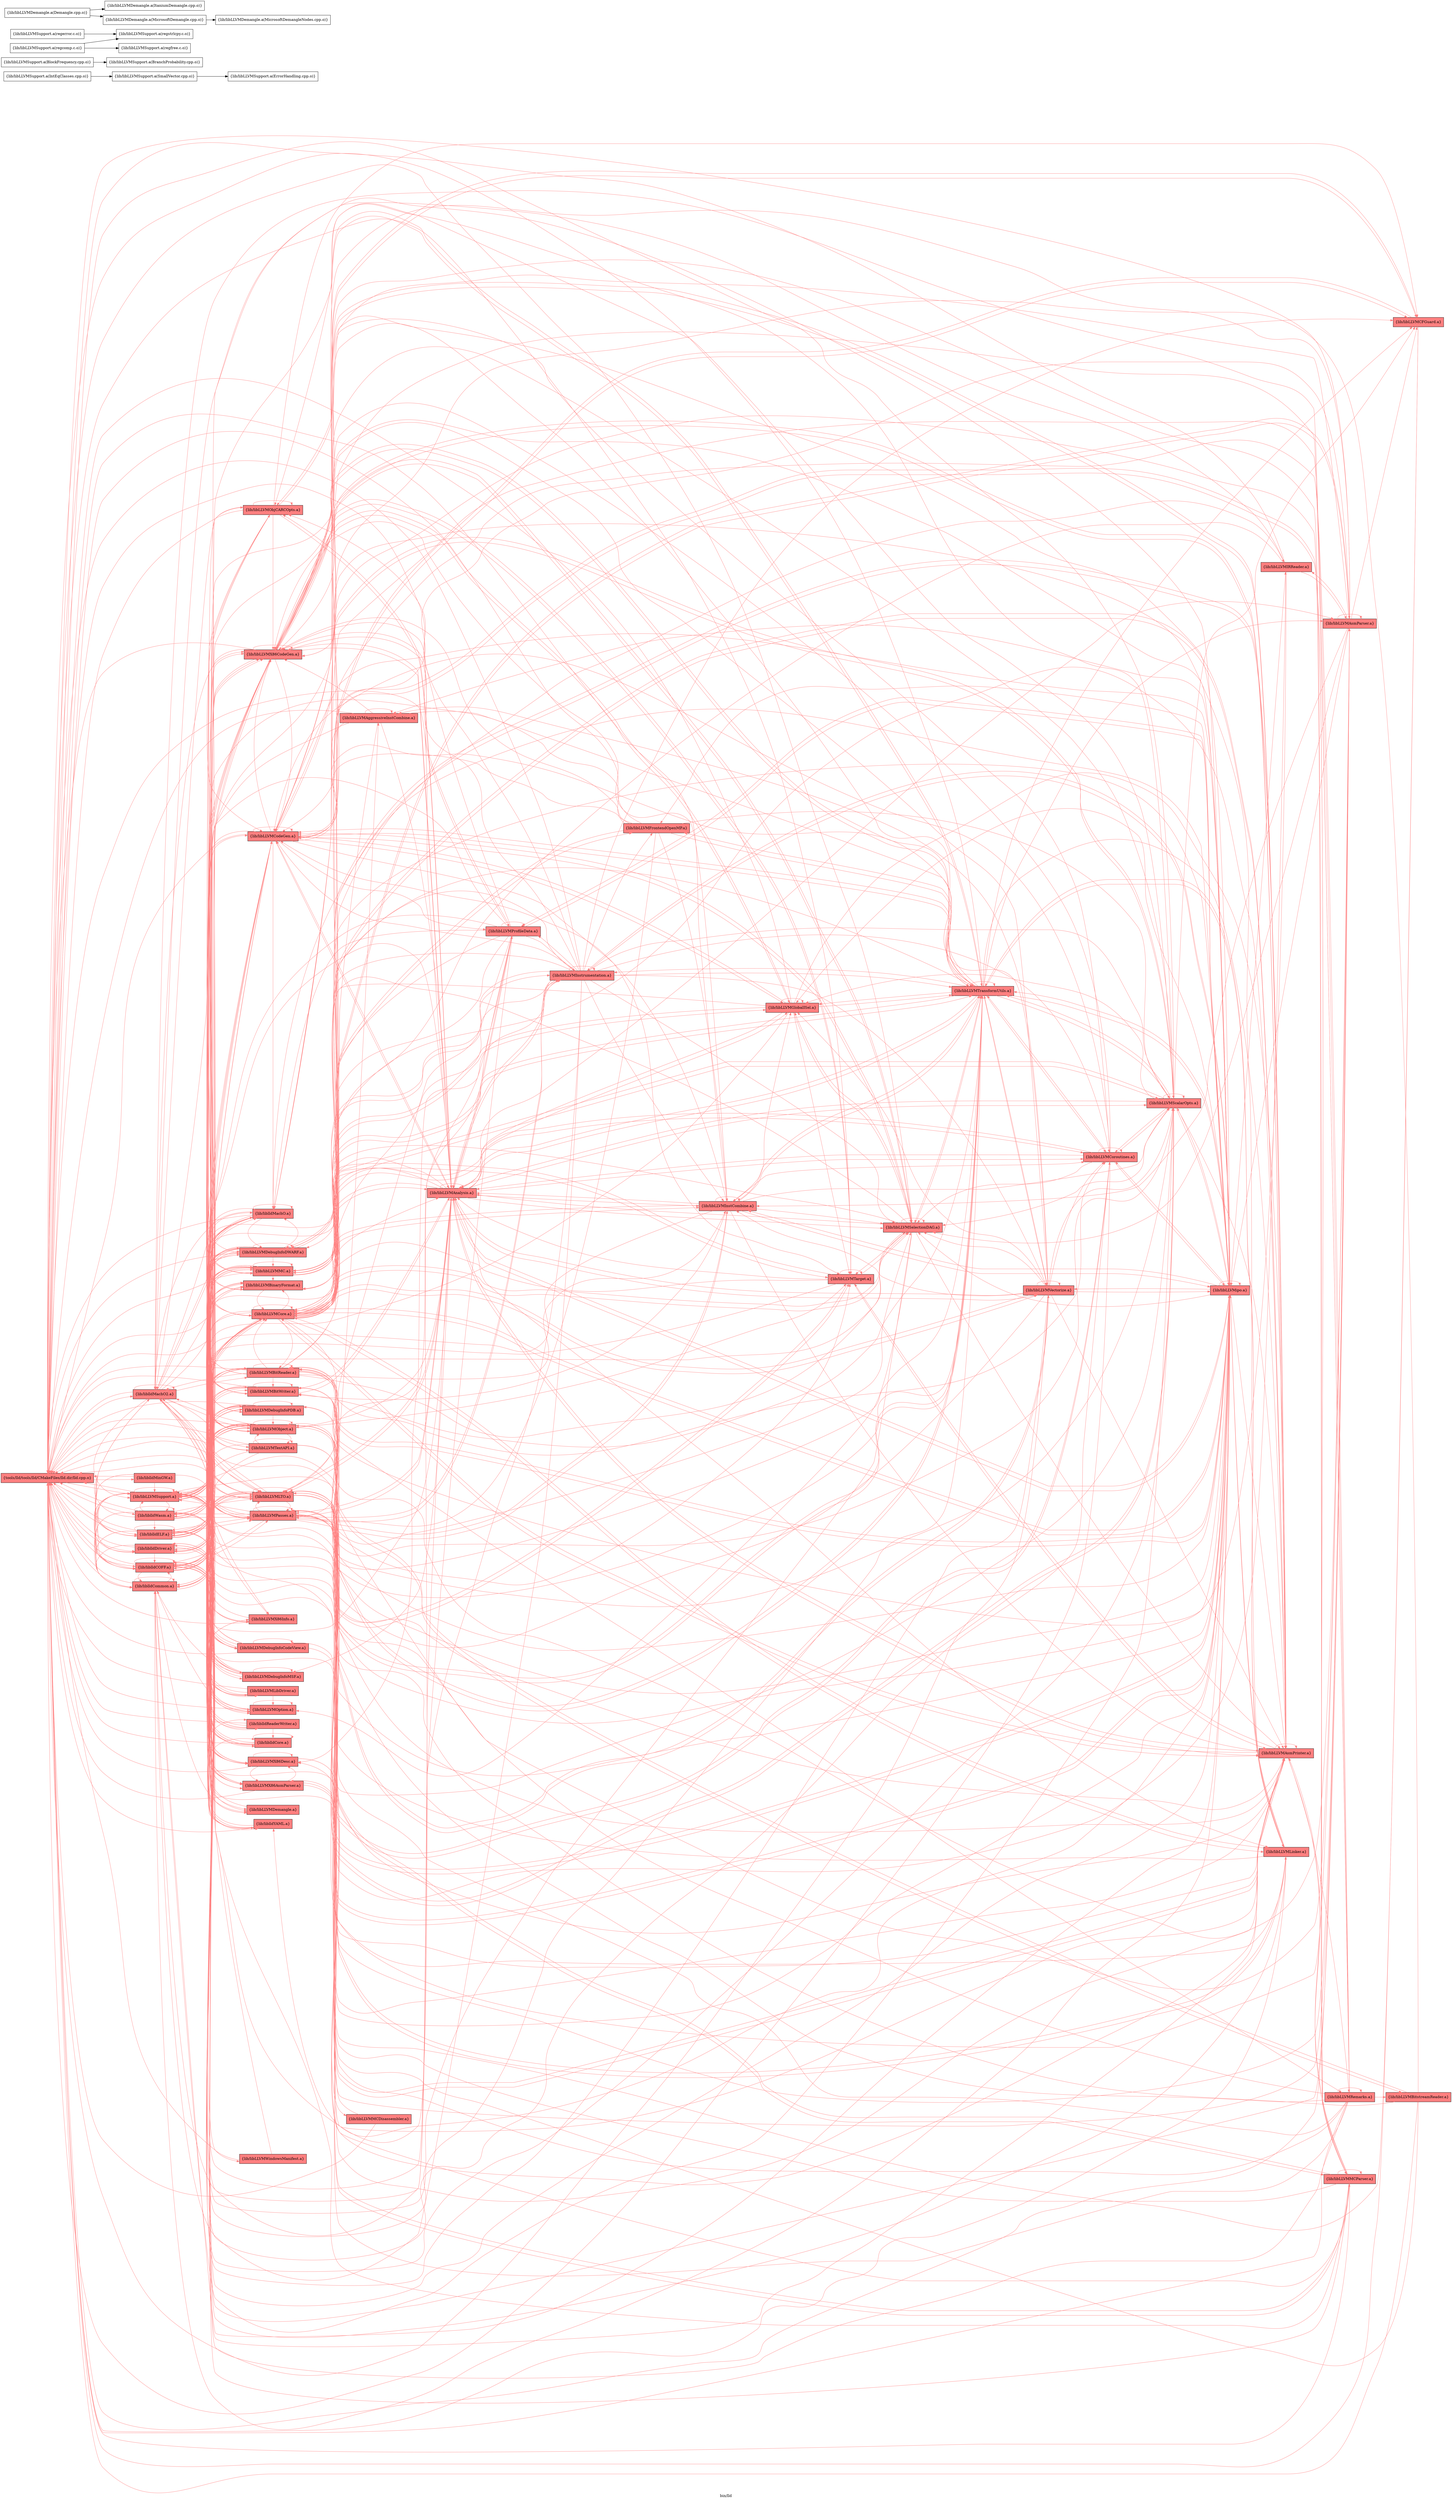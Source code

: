 digraph "bin/lld" {
	label="bin/lld";
	rankdir="LR"
	{ rank=same; Node0x5621b8d156c8;  }
	{ rank=same; Node0x5621b8d31d78; Node0x5621b8d32278; Node0x5621b8d33b78; Node0x5621b8d34078; Node0x5621b8d33178; Node0x5621b8d33678; Node0x5621b8d30478; Node0x5621b8d2f5c8;  }
	{ rank=same; Node0x5621b8d2fa78; Node0x5621b8d243a8; Node0x5621b8d35ce8; Node0x5621b8d2d9a8; Node0x5621b8d2d0e8; Node0x5621b8d22d78; Node0x5621b8d248a8; Node0x5621b8d21c48; Node0x5621b8d2dc78; Node0x5621b8d20f28; Node0x5621b8d21428; Node0x5621b8d1f9e8; Node0x5621b8d357e8; Node0x5621b8d24b78; Node0x5621b8d23278; Node0x5621b8d232c8; Node0x5621b8d23778; Node0x5621b8d22b98; Node0x5621b8d35248; Node0x5621b8d221e8; Node0x5621b8d31468; Node0x5621b8d31878; Node0x5621b8d309c8; Node0x5621b8d32fe8; Node0x5621b8d24178; Node0x5621b8d24678; Node0x5621b8d34a28;  }

	Node0x5621b8d156c8 [shape=record,shape=box,style=filled,fillcolor="1.000000 0.5 1",group=1,label="{tools/lld/tools/lld/CMakeFiles/lld.dir/lld.cpp.o}"];
	Node0x5621b8d156c8 -> Node0x5621b8d31d78[color="1.000000 0.5 1"];
	Node0x5621b8d156c8 -> Node0x5621b8d32278[color="1.000000 0.5 1"];
	Node0x5621b8d156c8 -> Node0x5621b8d33b78[color="1.000000 0.5 1"];
	Node0x5621b8d156c8 -> Node0x5621b8d34078[color="1.000000 0.5 1"];
	Node0x5621b8d156c8 -> Node0x5621b8d33178[color="1.000000 0.5 1"];
	Node0x5621b8d156c8 -> Node0x5621b8d33678[color="1.000000 0.5 1"];
	Node0x5621b8d156c8 -> Node0x5621b8d30478[color="1.000000 0.5 1"];
	Node0x5621b8d156c8 -> Node0x5621b8d2f5c8[color="1.000000 0.5 1"];
	Node0x5621b8d31d78 [shape=record,shape=box,style=filled,fillcolor="1.000000 0.5 1",group=1,label="{lib/libLLVMSupport.a}"];
	Node0x5621b8d31d78 -> Node0x5621b8d156c8[color="1.000000 0.5 1"];
	Node0x5621b8d31d78 -> Node0x5621b8d31d78[color="1.000000 0.5 1"];
	Node0x5621b8d31d78 -> Node0x5621b8d33b78[color="1.000000 0.5 1"];
	Node0x5621b8d31d78 -> Node0x5621b8d33178[color="1.000000 0.5 1"];
	Node0x5621b8d31d78 -> Node0x5621b8d34078[color="1.000000 0.5 1"];
	Node0x5621b8d31d78 -> Node0x5621b8d2f5c8[color="1.000000 0.5 1"];
	Node0x5621b8d31d78 -> Node0x5621b8d2fa78[color="1.000000 0.5 1"];
	Node0x5621b8d31d78 -> Node0x5621b8d243a8[color="1.000000 0.5 1"];
	Node0x5621b8d31d78 -> Node0x5621b8d35ce8[color="1.000000 0.5 1"];
	Node0x5621b8d31d78 -> Node0x5621b8d2d9a8[color="1.000000 0.5 1"];
	Node0x5621b8d31d78 -> Node0x5621b8d2d0e8[color="1.000000 0.5 1"];
	Node0x5621b8d32278 [shape=record,shape=box,style=filled,fillcolor="1.000000 0.5 1",group=1,label="{lib/liblldCommon.a}"];
	Node0x5621b8d32278 -> Node0x5621b8d156c8[color="1.000000 0.5 1"];
	Node0x5621b8d32278 -> Node0x5621b8d31d78[color="1.000000 0.5 1"];
	Node0x5621b8d32278 -> Node0x5621b8d22d78[color="1.000000 0.5 1"];
	Node0x5621b8d32278 -> Node0x5621b8d32278[color="1.000000 0.5 1"];
	Node0x5621b8d32278 -> Node0x5621b8d33b78[color="1.000000 0.5 1"];
	Node0x5621b8d32278 -> Node0x5621b8d248a8[color="1.000000 0.5 1"];
	Node0x5621b8d32278 -> Node0x5621b8d21c48[color="1.000000 0.5 1"];
	Node0x5621b8d32278 -> Node0x5621b8d35ce8[color="1.000000 0.5 1"];
	Node0x5621b8d32278 -> Node0x5621b8d2d0e8[color="1.000000 0.5 1"];
	Node0x5621b8d33b78 [shape=record,shape=box,style=filled,fillcolor="1.000000 0.5 1",group=1,label="{lib/liblldCOFF.a}"];
	Node0x5621b8d33b78 -> Node0x5621b8d156c8[color="1.000000 0.5 1"];
	Node0x5621b8d33b78 -> Node0x5621b8d31d78[color="1.000000 0.5 1"];
	Node0x5621b8d33b78 -> Node0x5621b8d32278[color="1.000000 0.5 1"];
	Node0x5621b8d33b78 -> Node0x5621b8d33b78[color="1.000000 0.5 1"];
	Node0x5621b8d33b78 -> Node0x5621b8d243a8[color="1.000000 0.5 1"];
	Node0x5621b8d33b78 -> Node0x5621b8d2dc78[color="1.000000 0.5 1"];
	Node0x5621b8d33b78 -> Node0x5621b8d248a8[color="1.000000 0.5 1"];
	Node0x5621b8d33b78 -> Node0x5621b8d20f28[color="1.000000 0.5 1"];
	Node0x5621b8d33b78 -> Node0x5621b8d21428[color="1.000000 0.5 1"];
	Node0x5621b8d33b78 -> Node0x5621b8d1f9e8[color="1.000000 0.5 1"];
	Node0x5621b8d33b78 -> Node0x5621b8d357e8[color="1.000000 0.5 1"];
	Node0x5621b8d33b78 -> Node0x5621b8d24b78[color="1.000000 0.5 1"];
	Node0x5621b8d33b78 -> Node0x5621b8d23278[color="1.000000 0.5 1"];
	Node0x5621b8d33b78 -> Node0x5621b8d2d9a8[color="1.000000 0.5 1"];
	Node0x5621b8d33b78 -> Node0x5621b8d232c8[color="1.000000 0.5 1"];
	Node0x5621b8d33b78 -> Node0x5621b8d23778[color="1.000000 0.5 1"];
	Node0x5621b8d33b78 -> Node0x5621b8d22b98[color="1.000000 0.5 1"];
	Node0x5621b8d33b78 -> Node0x5621b8d21c48[color="1.000000 0.5 1"];
	Node0x5621b8d33b78 -> Node0x5621b8d35248[color="1.000000 0.5 1"];
	Node0x5621b8d33b78 -> Node0x5621b8d221e8[color="1.000000 0.5 1"];
	Node0x5621b8d33b78 -> Node0x5621b8d2d0e8[color="1.000000 0.5 1"];
	Node0x5621b8d34078 [shape=record,shape=box,style=filled,fillcolor="1.000000 0.5 1",group=1,label="{lib/liblldDriver.a}"];
	Node0x5621b8d34078 -> Node0x5621b8d156c8[color="1.000000 0.5 1"];
	Node0x5621b8d34078 -> Node0x5621b8d31d78[color="1.000000 0.5 1"];
	Node0x5621b8d34078 -> Node0x5621b8d32278[color="1.000000 0.5 1"];
	Node0x5621b8d34078 -> Node0x5621b8d33b78[color="1.000000 0.5 1"];
	Node0x5621b8d34078 -> Node0x5621b8d2fa78[color="1.000000 0.5 1"];
	Node0x5621b8d34078 -> Node0x5621b8d31468[color="1.000000 0.5 1"];
	Node0x5621b8d34078 -> Node0x5621b8d31878[color="1.000000 0.5 1"];
	Node0x5621b8d34078 -> Node0x5621b8d309c8[color="1.000000 0.5 1"];
	Node0x5621b8d34078 -> Node0x5621b8d248a8[color="1.000000 0.5 1"];
	Node0x5621b8d33178 [shape=record,shape=box,style=filled,fillcolor="1.000000 0.5 1",group=1,label="{lib/liblldELF.a}"];
	Node0x5621b8d33178 -> Node0x5621b8d156c8[color="1.000000 0.5 1"];
	Node0x5621b8d33178 -> Node0x5621b8d31d78[color="1.000000 0.5 1"];
	Node0x5621b8d33178 -> Node0x5621b8d32278[color="1.000000 0.5 1"];
	Node0x5621b8d33178 -> Node0x5621b8d33b78[color="1.000000 0.5 1"];
	Node0x5621b8d33178 -> Node0x5621b8d33178[color="1.000000 0.5 1"];
	Node0x5621b8d33178 -> Node0x5621b8d243a8[color="1.000000 0.5 1"];
	Node0x5621b8d33178 -> Node0x5621b8d248a8[color="1.000000 0.5 1"];
	Node0x5621b8d33178 -> Node0x5621b8d20f28[color="1.000000 0.5 1"];
	Node0x5621b8d33178 -> Node0x5621b8d21428[color="1.000000 0.5 1"];
	Node0x5621b8d33178 -> Node0x5621b8d1f9e8[color="1.000000 0.5 1"];
	Node0x5621b8d33178 -> Node0x5621b8d357e8[color="1.000000 0.5 1"];
	Node0x5621b8d33178 -> Node0x5621b8d24b78[color="1.000000 0.5 1"];
	Node0x5621b8d33178 -> Node0x5621b8d23278[color="1.000000 0.5 1"];
	Node0x5621b8d33178 -> Node0x5621b8d21c48[color="1.000000 0.5 1"];
	Node0x5621b8d33178 -> Node0x5621b8d35248[color="1.000000 0.5 1"];
	Node0x5621b8d33178 -> Node0x5621b8d32fe8[color="1.000000 0.5 1"];
	Node0x5621b8d33178 -> Node0x5621b8d23778[color="1.000000 0.5 1"];
	Node0x5621b8d33178 -> Node0x5621b8d2d0e8[color="1.000000 0.5 1"];
	Node0x5621b8d33678 [shape=record,shape=box,style=filled,fillcolor="1.000000 0.5 1",group=1,label="{lib/liblldMachO2.a}"];
	Node0x5621b8d33678 -> Node0x5621b8d156c8[color="1.000000 0.5 1"];
	Node0x5621b8d33678 -> Node0x5621b8d31d78[color="1.000000 0.5 1"];
	Node0x5621b8d33678 -> Node0x5621b8d32278[color="1.000000 0.5 1"];
	Node0x5621b8d33678 -> Node0x5621b8d33b78[color="1.000000 0.5 1"];
	Node0x5621b8d33678 -> Node0x5621b8d33178[color="1.000000 0.5 1"];
	Node0x5621b8d33678 -> Node0x5621b8d243a8[color="1.000000 0.5 1"];
	Node0x5621b8d33678 -> Node0x5621b8d33678[color="1.000000 0.5 1"];
	Node0x5621b8d33678 -> Node0x5621b8d248a8[color="1.000000 0.5 1"];
	Node0x5621b8d33678 -> Node0x5621b8d20f28[color="1.000000 0.5 1"];
	Node0x5621b8d33678 -> Node0x5621b8d21428[color="1.000000 0.5 1"];
	Node0x5621b8d33678 -> Node0x5621b8d1f9e8[color="1.000000 0.5 1"];
	Node0x5621b8d33678 -> Node0x5621b8d357e8[color="1.000000 0.5 1"];
	Node0x5621b8d33678 -> Node0x5621b8d24b78[color="1.000000 0.5 1"];
	Node0x5621b8d33678 -> Node0x5621b8d24178[color="1.000000 0.5 1"];
	Node0x5621b8d33678 -> Node0x5621b8d23278[color="1.000000 0.5 1"];
	Node0x5621b8d33678 -> Node0x5621b8d24678[color="1.000000 0.5 1"];
	Node0x5621b8d33678 -> Node0x5621b8d21c48[color="1.000000 0.5 1"];
	Node0x5621b8d33678 -> Node0x5621b8d35248[color="1.000000 0.5 1"];
	Node0x5621b8d33678 -> Node0x5621b8d34a28[color="1.000000 0.5 1"];
	Node0x5621b8d33678 -> Node0x5621b8d23778[color="1.000000 0.5 1"];
	Node0x5621b8d30478 [shape=record,shape=box,style=filled,fillcolor="1.000000 0.5 1",group=1,label="{lib/liblldMinGW.a}"];
	Node0x5621b8d30478 -> Node0x5621b8d156c8[color="1.000000 0.5 1"];
	Node0x5621b8d30478 -> Node0x5621b8d31d78[color="1.000000 0.5 1"];
	Node0x5621b8d30478 -> Node0x5621b8d32278[color="1.000000 0.5 1"];
	Node0x5621b8d30478 -> Node0x5621b8d33b78[color="1.000000 0.5 1"];
	Node0x5621b8d30478 -> Node0x5621b8d248a8[color="1.000000 0.5 1"];
	Node0x5621b8d2f5c8 [shape=record,shape=box,style=filled,fillcolor="1.000000 0.5 1",group=1,label="{lib/liblldWasm.a}"];
	Node0x5621b8d2f5c8 -> Node0x5621b8d156c8[color="1.000000 0.5 1"];
	Node0x5621b8d2f5c8 -> Node0x5621b8d31d78[color="1.000000 0.5 1"];
	Node0x5621b8d2f5c8 -> Node0x5621b8d32278[color="1.000000 0.5 1"];
	Node0x5621b8d2f5c8 -> Node0x5621b8d33b78[color="1.000000 0.5 1"];
	Node0x5621b8d2f5c8 -> Node0x5621b8d243a8[color="1.000000 0.5 1"];
	Node0x5621b8d2f5c8 -> Node0x5621b8d2f5c8[color="1.000000 0.5 1"];
	Node0x5621b8d2f5c8 -> Node0x5621b8d248a8[color="1.000000 0.5 1"];
	Node0x5621b8d2f5c8 -> Node0x5621b8d20f28[color="1.000000 0.5 1"];
	Node0x5621b8d2f5c8 -> Node0x5621b8d21428[color="1.000000 0.5 1"];
	Node0x5621b8d2f5c8 -> Node0x5621b8d1f9e8[color="1.000000 0.5 1"];
	Node0x5621b8d2f5c8 -> Node0x5621b8d357e8[color="1.000000 0.5 1"];
	Node0x5621b8d2f5c8 -> Node0x5621b8d24b78[color="1.000000 0.5 1"];
	Node0x5621b8d2f5c8 -> Node0x5621b8d23278[color="1.000000 0.5 1"];
	Node0x5621b8d2f5c8 -> Node0x5621b8d33178[color="1.000000 0.5 1"];
	Node0x5621b8d2f5c8 -> Node0x5621b8d35248[color="1.000000 0.5 1"];
	Node0x5621b8d2f5c8 -> Node0x5621b8d23778[color="1.000000 0.5 1"];
	Node0x5621b8d2f5c8 -> Node0x5621b8d33678[color="1.000000 0.5 1"];
	Node0x5621b8d29268 [shape=record,shape=box,group=0,label="{lib/libLLVMSupport.a(SmallVector.cpp.o)}"];
	Node0x5621b8d29268 -> Node0x5621b8d2b338;
	Node0x5621b8d2b338 [shape=record,shape=box,group=0,label="{lib/libLLVMSupport.a(ErrorHandling.cpp.o)}"];
	Node0x5621b8d22d78 [shape=record,shape=box,style=filled,fillcolor="1.000000 0.5 1",group=1,label="{lib/libLLVMCore.a}"];
	Node0x5621b8d22d78 -> Node0x5621b8d156c8[color="1.000000 0.5 1"];
	Node0x5621b8d22d78 -> Node0x5621b8d31d78[color="1.000000 0.5 1"];
	Node0x5621b8d22d78 -> Node0x5621b8d22d78[color="1.000000 0.5 1"];
	Node0x5621b8d22d78 -> Node0x5621b8d2d9a8[color="1.000000 0.5 1"];
	Node0x5621b8d22d78 -> Node0x5621b8d21748[color="1.000000 0.5 1"];
	Node0x5621b8d22d78 -> Node0x5621b8d20348[color="1.000000 0.5 1"];
	Node0x5621b8d22d78 -> Node0x5621b8d357e8[color="1.000000 0.5 1"];
	Node0x5621b8d22d78 -> Node0x5621b8d35ce8[color="1.000000 0.5 1"];
	Node0x5621b8d22d78 -> Node0x5621b8d33e48[color="1.000000 0.5 1"];
	Node0x5621b8d22d78 -> Node0x5621b8d32fe8[color="1.000000 0.5 1"];
	Node0x5621b8d22d78 -> Node0x5621b8d25578[color="1.000000 0.5 1"];
	Node0x5621b8d22d78 -> Node0x5621b8d25078[color="1.000000 0.5 1"];
	Node0x5621b8d22d78 -> Node0x5621b8d23278[color="1.000000 0.5 1"];
	Node0x5621b8d22d78 -> Node0x5621b8d243a8[color="1.000000 0.5 1"];
	Node0x5621b8d22d78 -> Node0x5621b8d334e8[color="1.000000 0.5 1"];
	Node0x5621b8d22d78 -> Node0x5621b8d32a48[color="1.000000 0.5 1"];
	Node0x5621b8d22d78 -> Node0x5621b8d25a78[color="1.000000 0.5 1"];
	Node0x5621b8d22d78 -> Node0x5621b8d26478[color="1.000000 0.5 1"];
	Node0x5621b8d22d78 -> Node0x5621b8d31fa8[color="1.000000 0.5 1"];
	Node0x5621b8d22d78 -> Node0x5621b8d35248[color="1.000000 0.5 1"];
	Node0x5621b8d22d78 -> Node0x5621b8d33948[color="1.000000 0.5 1"];
	Node0x5621b8d22d78 -> Node0x5621b8d25f78[color="1.000000 0.5 1"];
	Node0x5621b8d22d78 -> Node0x5621b8d33b78[color="1.000000 0.5 1"];
	Node0x5621b8d22d78 -> Node0x5621b8d34a28[color="1.000000 0.5 1"];
	Node0x5621b8d22d78 -> Node0x5621b8d324a8[color="1.000000 0.5 1"];
	Node0x5621b8d22d78 -> Node0x5621b8d20848[color="1.000000 0.5 1"];
	Node0x5621b8d22d78 -> Node0x5621b8d32278[color="1.000000 0.5 1"];
	Node0x5621b8d22d78 -> Node0x5621b8d237c8[color="1.000000 0.5 1"];
	Node0x5621b8d22d78 -> Node0x5621b8d33178[color="1.000000 0.5 1"];
	Node0x5621b8d22d78 -> Node0x5621b8d2f5c8[color="1.000000 0.5 1"];
	Node0x5621b8d22d78 -> Node0x5621b8d226e8[color="1.000000 0.5 1"];
	Node0x5621b8d22d78 -> Node0x5621b8d24678[color="1.000000 0.5 1"];
	Node0x5621b8d243a8 [shape=record,shape=box,style=filled,fillcolor="1.000000 0.5 1",group=1,label="{lib/libLLVMX86CodeGen.a}"];
	Node0x5621b8d243a8 -> Node0x5621b8d156c8[color="1.000000 0.5 1"];
	Node0x5621b8d243a8 -> Node0x5621b8d31d78[color="1.000000 0.5 1"];
	Node0x5621b8d243a8 -> Node0x5621b8d243a8[color="1.000000 0.5 1"];
	Node0x5621b8d243a8 -> Node0x5621b8d21748[color="1.000000 0.5 1"];
	Node0x5621b8d243a8 -> Node0x5621b8d21428[color="1.000000 0.5 1"];
	Node0x5621b8d243a8 -> Node0x5621b8d1f9e8[color="1.000000 0.5 1"];
	Node0x5621b8d243a8 -> Node0x5621b8d35ce8[color="1.000000 0.5 1"];
	Node0x5621b8d243a8 -> Node0x5621b8d23778[color="1.000000 0.5 1"];
	Node0x5621b8d243a8 -> Node0x5621b8d22d78[color="1.000000 0.5 1"];
	Node0x5621b8d243a8 -> Node0x5621b8d33b78[color="1.000000 0.5 1"];
	Node0x5621b8d243a8 -> Node0x5621b8d248a8[color="1.000000 0.5 1"];
	Node0x5621b8d243a8 -> Node0x5621b8d34528[color="1.000000 0.5 1"];
	Node0x5621b8d243a8 -> Node0x5621b8d20348[color="1.000000 0.5 1"];
	Node0x5621b8d243a8 -> Node0x5621b8d25078[color="1.000000 0.5 1"];
	Node0x5621b8d243a8 -> Node0x5621b8d226e8[color="1.000000 0.5 1"];
	Node0x5621b8d243a8 -> Node0x5621b8d20848[color="1.000000 0.5 1"];
	Node0x5621b8d243a8 -> Node0x5621b8d33178[color="1.000000 0.5 1"];
	Node0x5621b8d243a8 -> Node0x5621b8d22dc8[color="1.000000 0.5 1"];
	Node0x5621b8d243a8 -> Node0x5621b8d25578[color="1.000000 0.5 1"];
	Node0x5621b8d2dc78 [shape=record,shape=box,style=filled,fillcolor="1.000000 0.5 1",group=1,label="{lib/libLLVMLibDriver.a}"];
	Node0x5621b8d2dc78 -> Node0x5621b8d156c8[color="1.000000 0.5 1"];
	Node0x5621b8d2dc78 -> Node0x5621b8d31d78[color="1.000000 0.5 1"];
	Node0x5621b8d2dc78 -> Node0x5621b8d33b78[color="1.000000 0.5 1"];
	Node0x5621b8d2dc78 -> Node0x5621b8d248a8[color="1.000000 0.5 1"];
	Node0x5621b8d2dc78 -> Node0x5621b8d24b78[color="1.000000 0.5 1"];
	Node0x5621b8d2dc78 -> Node0x5621b8d24678[color="1.000000 0.5 1"];
	Node0x5621b8d2dc78 -> Node0x5621b8d23278[color="1.000000 0.5 1"];
	Node0x5621b8d248a8 [shape=record,shape=box,style=filled,fillcolor="1.000000 0.5 1",group=1,label="{lib/libLLVMOption.a}"];
	Node0x5621b8d248a8 -> Node0x5621b8d156c8[color="1.000000 0.5 1"];
	Node0x5621b8d248a8 -> Node0x5621b8d31d78[color="1.000000 0.5 1"];
	Node0x5621b8d248a8 -> Node0x5621b8d248a8[color="1.000000 0.5 1"];
	Node0x5621b8d248a8 -> Node0x5621b8d33b78[color="1.000000 0.5 1"];
	Node0x5621b8d20f28 [shape=record,shape=box,style=filled,fillcolor="1.000000 0.5 1",group=1,label="{lib/libLLVMX86AsmParser.a}"];
	Node0x5621b8d20f28 -> Node0x5621b8d156c8[color="1.000000 0.5 1"];
	Node0x5621b8d20f28 -> Node0x5621b8d31d78[color="1.000000 0.5 1"];
	Node0x5621b8d20f28 -> Node0x5621b8d21748[color="1.000000 0.5 1"];
	Node0x5621b8d20f28 -> Node0x5621b8d21428[color="1.000000 0.5 1"];
	Node0x5621b8d20f28 -> Node0x5621b8d1f9e8[color="1.000000 0.5 1"];
	Node0x5621b8d20f28 -> Node0x5621b8d23c78[color="1.000000 0.5 1"];
	Node0x5621b8d20f28 -> Node0x5621b8d23778[color="1.000000 0.5 1"];
	Node0x5621b8d21428 [shape=record,shape=box,style=filled,fillcolor="1.000000 0.5 1",group=1,label="{lib/libLLVMX86Desc.a}"];
	Node0x5621b8d21428 -> Node0x5621b8d156c8[color="1.000000 0.5 1"];
	Node0x5621b8d21428 -> Node0x5621b8d31d78[color="1.000000 0.5 1"];
	Node0x5621b8d21428 -> Node0x5621b8d34078[color="1.000000 0.5 1"];
	Node0x5621b8d21428 -> Node0x5621b8d2fa78[color="1.000000 0.5 1"];
	Node0x5621b8d21428 -> Node0x5621b8d21428[color="1.000000 0.5 1"];
	Node0x5621b8d21428 -> Node0x5621b8d23778[color="1.000000 0.5 1"];
	Node0x5621b8d21428 -> Node0x5621b8d243a8[color="1.000000 0.5 1"];
	Node0x5621b8d21428 -> Node0x5621b8d1f448[color="1.000000 0.5 1"];
	Node0x5621b8d21428 -> Node0x5621b8d1f9e8[color="1.000000 0.5 1"];
	Node0x5621b8d21428 -> Node0x5621b8d20f28[color="1.000000 0.5 1"];
	Node0x5621b8d21428 -> Node0x5621b8d23278[color="1.000000 0.5 1"];
	Node0x5621b8d21428 -> Node0x5621b8d21748[color="1.000000 0.5 1"];
	Node0x5621b8d1f9e8 [shape=record,shape=box,style=filled,fillcolor="1.000000 0.5 1",group=1,label="{lib/libLLVMX86Info.a}"];
	Node0x5621b8d1f9e8 -> Node0x5621b8d156c8[color="1.000000 0.5 1"];
	Node0x5621b8d1f9e8 -> Node0x5621b8d31d78[color="1.000000 0.5 1"];
	Node0x5621b8d357e8 [shape=record,shape=box,style=filled,fillcolor="1.000000 0.5 1",group=1,label="{lib/libLLVMLTO.a}"];
	Node0x5621b8d357e8 -> Node0x5621b8d156c8[color="1.000000 0.5 1"];
	Node0x5621b8d357e8 -> Node0x5621b8d31d78[color="1.000000 0.5 1"];
	Node0x5621b8d357e8 -> Node0x5621b8d33b78[color="1.000000 0.5 1"];
	Node0x5621b8d357e8 -> Node0x5621b8d32278[color="1.000000 0.5 1"];
	Node0x5621b8d357e8 -> Node0x5621b8d34078[color="1.000000 0.5 1"];
	Node0x5621b8d357e8 -> Node0x5621b8d33178[color="1.000000 0.5 1"];
	Node0x5621b8d357e8 -> Node0x5621b8d2fa78[color="1.000000 0.5 1"];
	Node0x5621b8d357e8 -> Node0x5621b8d243a8[color="1.000000 0.5 1"];
	Node0x5621b8d357e8 -> Node0x5621b8d21748[color="1.000000 0.5 1"];
	Node0x5621b8d357e8 -> Node0x5621b8d21c48[color="1.000000 0.5 1"];
	Node0x5621b8d357e8 -> Node0x5621b8d21428[color="1.000000 0.5 1"];
	Node0x5621b8d357e8 -> Node0x5621b8d357e8[color="1.000000 0.5 1"];
	Node0x5621b8d357e8 -> Node0x5621b8d33e48[color="1.000000 0.5 1"];
	Node0x5621b8d357e8 -> Node0x5621b8d32fe8[color="1.000000 0.5 1"];
	Node0x5621b8d357e8 -> Node0x5621b8d31fa8[color="1.000000 0.5 1"];
	Node0x5621b8d357e8 -> Node0x5621b8d25078[color="1.000000 0.5 1"];
	Node0x5621b8d357e8 -> Node0x5621b8d24b78[color="1.000000 0.5 1"];
	Node0x5621b8d357e8 -> Node0x5621b8d24678[color="1.000000 0.5 1"];
	Node0x5621b8d357e8 -> Node0x5621b8d22d78[color="1.000000 0.5 1"];
	Node0x5621b8d357e8 -> Node0x5621b8d33678[color="1.000000 0.5 1"];
	Node0x5621b8d357e8 -> Node0x5621b8d35248[color="1.000000 0.5 1"];
	Node0x5621b8d357e8 -> Node0x5621b8d34528[color="1.000000 0.5 1"];
	Node0x5621b8d357e8 -> Node0x5621b8d25578[color="1.000000 0.5 1"];
	Node0x5621b8d357e8 -> Node0x5621b8d23778[color="1.000000 0.5 1"];
	Node0x5621b8d24b78 [shape=record,shape=box,style=filled,fillcolor="1.000000 0.5 1",group=1,label="{lib/libLLVMObject.a}"];
	Node0x5621b8d24b78 -> Node0x5621b8d156c8[color="1.000000 0.5 1"];
	Node0x5621b8d24b78 -> Node0x5621b8d31d78[color="1.000000 0.5 1"];
	Node0x5621b8d24b78 -> Node0x5621b8d33b78[color="1.000000 0.5 1"];
	Node0x5621b8d24b78 -> Node0x5621b8d33678[color="1.000000 0.5 1"];
	Node0x5621b8d24b78 -> Node0x5621b8d2dc78[color="1.000000 0.5 1"];
	Node0x5621b8d24b78 -> Node0x5621b8d24b78[color="1.000000 0.5 1"];
	Node0x5621b8d24b78 -> Node0x5621b8d33178[color="1.000000 0.5 1"];
	Node0x5621b8d24b78 -> Node0x5621b8d2fa78[color="1.000000 0.5 1"];
	Node0x5621b8d24b78 -> Node0x5621b8d22d78[color="1.000000 0.5 1"];
	Node0x5621b8d24b78 -> Node0x5621b8d23278[color="1.000000 0.5 1"];
	Node0x5621b8d24b78 -> Node0x5621b8d23778[color="1.000000 0.5 1"];
	Node0x5621b8d24b78 -> Node0x5621b8d32278[color="1.000000 0.5 1"];
	Node0x5621b8d24b78 -> Node0x5621b8d357e8[color="1.000000 0.5 1"];
	Node0x5621b8d24b78 -> Node0x5621b8d24678[color="1.000000 0.5 1"];
	Node0x5621b8d24b78 -> Node0x5621b8d243a8[color="1.000000 0.5 1"];
	Node0x5621b8d24b78 -> Node0x5621b8d32fe8[color="1.000000 0.5 1"];
	Node0x5621b8d24b78 -> Node0x5621b8d21c48[color="1.000000 0.5 1"];
	Node0x5621b8d24b78 -> Node0x5621b8d34528[color="1.000000 0.5 1"];
	Node0x5621b8d24b78 -> Node0x5621b8d21748[color="1.000000 0.5 1"];
	Node0x5621b8d24b78 -> Node0x5621b8d23c78[color="1.000000 0.5 1"];
	Node0x5621b8d24b78 -> Node0x5621b8d33e48[color="1.000000 0.5 1"];
	Node0x5621b8d24b78 -> Node0x5621b8d20f28[color="1.000000 0.5 1"];
	Node0x5621b8d24b78 -> Node0x5621b8d21428[color="1.000000 0.5 1"];
	Node0x5621b8d24b78 -> Node0x5621b8d24178[color="1.000000 0.5 1"];
	Node0x5621b8d24b78 -> Node0x5621b8d34078[color="1.000000 0.5 1"];
	Node0x5621b8d24b78 -> Node0x5621b8d2f5c8[color="1.000000 0.5 1"];
	Node0x5621b8d24b78 -> Node0x5621b8d25578[color="1.000000 0.5 1"];
	Node0x5621b8d23278 [shape=record,shape=box,style=filled,fillcolor="1.000000 0.5 1",group=1,label="{lib/libLLVMBinaryFormat.a}"];
	Node0x5621b8d23278 -> Node0x5621b8d156c8[color="1.000000 0.5 1"];
	Node0x5621b8d23278 -> Node0x5621b8d31d78[color="1.000000 0.5 1"];
	Node0x5621b8d23278 -> Node0x5621b8d22d78[color="1.000000 0.5 1"];
	Node0x5621b8d23278 -> Node0x5621b8d21c48[color="1.000000 0.5 1"];
	Node0x5621b8d2d9a8 [shape=record,shape=box,style=filled,fillcolor="1.000000 0.5 1",group=1,label="{lib/libLLVMDebugInfoPDB.a}"];
	Node0x5621b8d2d9a8 -> Node0x5621b8d156c8[color="1.000000 0.5 1"];
	Node0x5621b8d2d9a8 -> Node0x5621b8d31d78[color="1.000000 0.5 1"];
	Node0x5621b8d2d9a8 -> Node0x5621b8d33b78[color="1.000000 0.5 1"];
	Node0x5621b8d2d9a8 -> Node0x5621b8d2d9a8[color="1.000000 0.5 1"];
	Node0x5621b8d2d9a8 -> Node0x5621b8d221e8[color="1.000000 0.5 1"];
	Node0x5621b8d2d9a8 -> Node0x5621b8d232c8[color="1.000000 0.5 1"];
	Node0x5621b8d2d9a8 -> Node0x5621b8d32278[color="1.000000 0.5 1"];
	Node0x5621b8d2d9a8 -> Node0x5621b8d24b78[color="1.000000 0.5 1"];
	Node0x5621b8d2d9a8 -> Node0x5621b8d23278[color="1.000000 0.5 1"];
	Node0x5621b8d2d9a8 -> Node0x5621b8d33178[color="1.000000 0.5 1"];
	Node0x5621b8d232c8 [shape=record,shape=box,style=filled,fillcolor="1.000000 0.5 1",group=1,label="{lib/libLLVMDebugInfoCodeView.a}"];
	Node0x5621b8d232c8 -> Node0x5621b8d156c8[color="1.000000 0.5 1"];
	Node0x5621b8d232c8 -> Node0x5621b8d31d78[color="1.000000 0.5 1"];
	Node0x5621b8d232c8 -> Node0x5621b8d33b78[color="1.000000 0.5 1"];
	Node0x5621b8d232c8 -> Node0x5621b8d232c8[color="1.000000 0.5 1"];
	Node0x5621b8d232c8 -> Node0x5621b8d2d9a8[color="1.000000 0.5 1"];
	Node0x5621b8d232c8 -> Node0x5621b8d21748[color="1.000000 0.5 1"];
	Node0x5621b8d232c8 -> Node0x5621b8d35ce8[color="1.000000 0.5 1"];
	Node0x5621b8d232c8 -> Node0x5621b8d33178[color="1.000000 0.5 1"];
	Node0x5621b8d232c8 -> Node0x5621b8d2f5c8[color="1.000000 0.5 1"];
	Node0x5621b8d232c8 -> Node0x5621b8d33678[color="1.000000 0.5 1"];
	Node0x5621b8d232c8 -> Node0x5621b8d2fa78[color="1.000000 0.5 1"];
	Node0x5621b8d23778 [shape=record,shape=box,style=filled,fillcolor="1.000000 0.5 1",group=1,label="{lib/libLLVMMC.a}"];
	Node0x5621b8d23778 -> Node0x5621b8d156c8[color="1.000000 0.5 1"];
	Node0x5621b8d23778 -> Node0x5621b8d31d78[color="1.000000 0.5 1"];
	Node0x5621b8d23778 -> Node0x5621b8d21428[color="1.000000 0.5 1"];
	Node0x5621b8d23778 -> Node0x5621b8d23778[color="1.000000 0.5 1"];
	Node0x5621b8d23778 -> Node0x5621b8d33b78[color="1.000000 0.5 1"];
	Node0x5621b8d23778 -> Node0x5621b8d21748[color="1.000000 0.5 1"];
	Node0x5621b8d23778 -> Node0x5621b8d35ce8[color="1.000000 0.5 1"];
	Node0x5621b8d23778 -> Node0x5621b8d23c78[color="1.000000 0.5 1"];
	Node0x5621b8d23778 -> Node0x5621b8d24b78[color="1.000000 0.5 1"];
	Node0x5621b8d23778 -> Node0x5621b8d20f28[color="1.000000 0.5 1"];
	Node0x5621b8d23778 -> Node0x5621b8d2d9a8[color="1.000000 0.5 1"];
	Node0x5621b8d23778 -> Node0x5621b8d243a8[color="1.000000 0.5 1"];
	Node0x5621b8d23778 -> Node0x5621b8d34528[color="1.000000 0.5 1"];
	Node0x5621b8d23778 -> Node0x5621b8d31148[color="1.000000 0.5 1"];
	Node0x5621b8d23778 -> Node0x5621b8d23278[color="1.000000 0.5 1"];
	Node0x5621b8d23778 -> Node0x5621b8d33178[color="1.000000 0.5 1"];
	Node0x5621b8d23778 -> Node0x5621b8d2f5c8[color="1.000000 0.5 1"];
	Node0x5621b8d22b98 [shape=record,shape=box,style=filled,fillcolor="1.000000 0.5 1",group=1,label="{lib/libLLVMWindowsManifest.a}"];
	Node0x5621b8d22b98 -> Node0x5621b8d156c8[color="1.000000 0.5 1"];
	Node0x5621b8d22b98 -> Node0x5621b8d31d78[color="1.000000 0.5 1"];
	Node0x5621b8d21c48 [shape=record,shape=box,style=filled,fillcolor="1.000000 0.5 1",group=1,label="{lib/libLLVMDebugInfoDWARF.a}"];
	Node0x5621b8d21c48 -> Node0x5621b8d156c8[color="1.000000 0.5 1"];
	Node0x5621b8d21c48 -> Node0x5621b8d31d78[color="1.000000 0.5 1"];
	Node0x5621b8d21c48 -> Node0x5621b8d33b78[color="1.000000 0.5 1"];
	Node0x5621b8d21c48 -> Node0x5621b8d32278[color="1.000000 0.5 1"];
	Node0x5621b8d21c48 -> Node0x5621b8d33178[color="1.000000 0.5 1"];
	Node0x5621b8d21c48 -> Node0x5621b8d2d9a8[color="1.000000 0.5 1"];
	Node0x5621b8d21c48 -> Node0x5621b8d21748[color="1.000000 0.5 1"];
	Node0x5621b8d21c48 -> Node0x5621b8d21c48[color="1.000000 0.5 1"];
	Node0x5621b8d21c48 -> Node0x5621b8d24b78[color="1.000000 0.5 1"];
	Node0x5621b8d21c48 -> Node0x5621b8d23278[color="1.000000 0.5 1"];
	Node0x5621b8d21c48 -> Node0x5621b8d2fa78[color="1.000000 0.5 1"];
	Node0x5621b8d21c48 -> Node0x5621b8d34078[color="1.000000 0.5 1"];
	Node0x5621b8d21c48 -> Node0x5621b8d33678[color="1.000000 0.5 1"];
	Node0x5621b8d21c48 -> Node0x5621b8d23778[color="1.000000 0.5 1"];
	Node0x5621b8d21c48 -> Node0x5621b8d243a8[color="1.000000 0.5 1"];
	Node0x5621b8d21c48 -> Node0x5621b8d2f5c8[color="1.000000 0.5 1"];
	Node0x5621b8d35248 [shape=record,shape=box,style=filled,fillcolor="1.000000 0.5 1",group=1,label="{lib/libLLVMPasses.a}"];
	Node0x5621b8d35248 -> Node0x5621b8d156c8[color="1.000000 0.5 1"];
	Node0x5621b8d35248 -> Node0x5621b8d31d78[color="1.000000 0.5 1"];
	Node0x5621b8d35248 -> Node0x5621b8d33b78[color="1.000000 0.5 1"];
	Node0x5621b8d35248 -> Node0x5621b8d33178[color="1.000000 0.5 1"];
	Node0x5621b8d35248 -> Node0x5621b8d243a8[color="1.000000 0.5 1"];
	Node0x5621b8d35248 -> Node0x5621b8d33678[color="1.000000 0.5 1"];
	Node0x5621b8d35248 -> Node0x5621b8d2f5c8[color="1.000000 0.5 1"];
	Node0x5621b8d35248 -> Node0x5621b8d34528[color="1.000000 0.5 1"];
	Node0x5621b8d35248 -> Node0x5621b8d34a28[color="1.000000 0.5 1"];
	Node0x5621b8d35248 -> Node0x5621b8d357e8[color="1.000000 0.5 1"];
	Node0x5621b8d35248 -> Node0x5621b8d35ce8[color="1.000000 0.5 1"];
	Node0x5621b8d35248 -> Node0x5621b8d33948[color="1.000000 0.5 1"];
	Node0x5621b8d35248 -> Node0x5621b8d33e48[color="1.000000 0.5 1"];
	Node0x5621b8d35248 -> Node0x5621b8d334e8[color="1.000000 0.5 1"];
	Node0x5621b8d35248 -> Node0x5621b8d32548[color="1.000000 0.5 1"];
	Node0x5621b8d35248 -> Node0x5621b8d32a48[color="1.000000 0.5 1"];
	Node0x5621b8d35248 -> Node0x5621b8d25f78[color="1.000000 0.5 1"];
	Node0x5621b8d35248 -> Node0x5621b8d25a78[color="1.000000 0.5 1"];
	Node0x5621b8d35248 -> Node0x5621b8d25578[color="1.000000 0.5 1"];
	Node0x5621b8d35248 -> Node0x5621b8d25078[color="1.000000 0.5 1"];
	Node0x5621b8d35248 -> Node0x5621b8d22d78[color="1.000000 0.5 1"];
	Node0x5621b8d35248 -> Node0x5621b8d35248[color="1.000000 0.5 1"];
	Node0x5621b8d35248 -> Node0x5621b8d21c48[color="1.000000 0.5 1"];
	Node0x5621b8d35ce8 [shape=record,shape=box,style=filled,fillcolor="1.000000 0.5 1",group=1,label="{lib/libLLVMCodeGen.a}"];
	Node0x5621b8d35ce8 -> Node0x5621b8d156c8[color="1.000000 0.5 1"];
	Node0x5621b8d35ce8 -> Node0x5621b8d31d78[color="1.000000 0.5 1"];
	Node0x5621b8d35ce8 -> Node0x5621b8d243a8[color="1.000000 0.5 1"];
	Node0x5621b8d35ce8 -> Node0x5621b8d20348[color="1.000000 0.5 1"];
	Node0x5621b8d35ce8 -> Node0x5621b8d35ce8[color="1.000000 0.5 1"];
	Node0x5621b8d35ce8 -> Node0x5621b8d25078[color="1.000000 0.5 1"];
	Node0x5621b8d35ce8 -> Node0x5621b8d22d78[color="1.000000 0.5 1"];
	Node0x5621b8d35ce8 -> Node0x5621b8d23778[color="1.000000 0.5 1"];
	Node0x5621b8d35ce8 -> Node0x5621b8d33b78[color="1.000000 0.5 1"];
	Node0x5621b8d35ce8 -> Node0x5621b8d33178[color="1.000000 0.5 1"];
	Node0x5621b8d35ce8 -> Node0x5621b8d21748[color="1.000000 0.5 1"];
	Node0x5621b8d35ce8 -> Node0x5621b8d226e8[color="1.000000 0.5 1"];
	Node0x5621b8d35ce8 -> Node0x5621b8d25578[color="1.000000 0.5 1"];
	Node0x5621b8d35ce8 -> Node0x5621b8d34528[color="1.000000 0.5 1"];
	Node0x5621b8d35ce8 -> Node0x5621b8d21428[color="1.000000 0.5 1"];
	Node0x5621b8d35ce8 -> Node0x5621b8d2fa78[color="1.000000 0.5 1"];
	Node0x5621b8d35ce8 -> Node0x5621b8d221e8[color="1.000000 0.5 1"];
	Node0x5621b8d35ce8 -> Node0x5621b8d31878[color="1.000000 0.5 1"];
	Node0x5621b8d35ce8 -> Node0x5621b8d357e8[color="1.000000 0.5 1"];
	Node0x5621b8d35ce8 -> Node0x5621b8d22dc8[color="1.000000 0.5 1"];
	Node0x5621b8d35ce8 -> Node0x5621b8d334e8[color="1.000000 0.5 1"];
	Node0x5621b8d35ce8 -> Node0x5621b8d2d9a8[color="1.000000 0.5 1"];
	Node0x5621b8d2d0e8 [shape=record,shape=box,style=filled,fillcolor="1.000000 0.5 1",group=1,label="{lib/libLLVMDemangle.a}"];
	Node0x5621b8d2d0e8 -> Node0x5621b8d31d78[color="1.000000 0.5 1"];
	Node0x5621b8d221e8 [shape=record,shape=box,style=filled,fillcolor="1.000000 0.5 1",group=1,label="{lib/libLLVMDebugInfoMSF.a}"];
	Node0x5621b8d221e8 -> Node0x5621b8d156c8[color="1.000000 0.5 1"];
	Node0x5621b8d221e8 -> Node0x5621b8d31d78[color="1.000000 0.5 1"];
	Node0x5621b8d221e8 -> Node0x5621b8d33b78[color="1.000000 0.5 1"];
	Node0x5621b8d221e8 -> Node0x5621b8d2d9a8[color="1.000000 0.5 1"];
	Node0x5621b8d221e8 -> Node0x5621b8d221e8[color="1.000000 0.5 1"];
	Node0x5621b8d221e8 -> Node0x5621b8d32278[color="1.000000 0.5 1"];
	Node0x5621b8d221e8 -> Node0x5621b8d33178[color="1.000000 0.5 1"];
	Node0x5621b8d2fa78 [shape=record,shape=box,style=filled,fillcolor="1.000000 0.5 1",group=1,label="{lib/liblldMachO.a}"];
	Node0x5621b8d2fa78 -> Node0x5621b8d156c8[color="1.000000 0.5 1"];
	Node0x5621b8d2fa78 -> Node0x5621b8d31d78[color="1.000000 0.5 1"];
	Node0x5621b8d2fa78 -> Node0x5621b8d32278[color="1.000000 0.5 1"];
	Node0x5621b8d2fa78 -> Node0x5621b8d33b78[color="1.000000 0.5 1"];
	Node0x5621b8d2fa78 -> Node0x5621b8d34078[color="1.000000 0.5 1"];
	Node0x5621b8d2fa78 -> Node0x5621b8d2fa78[color="1.000000 0.5 1"];
	Node0x5621b8d2fa78 -> Node0x5621b8d309c8[color="1.000000 0.5 1"];
	Node0x5621b8d2fa78 -> Node0x5621b8d2d0e8[color="1.000000 0.5 1"];
	Node0x5621b8d2fa78 -> Node0x5621b8d33678[color="1.000000 0.5 1"];
	Node0x5621b8d2fa78 -> Node0x5621b8d24b78[color="1.000000 0.5 1"];
	Node0x5621b8d2fa78 -> Node0x5621b8d24178[color="1.000000 0.5 1"];
	Node0x5621b8d2fa78 -> Node0x5621b8d21c48[color="1.000000 0.5 1"];
	Node0x5621b8d2fa78 -> Node0x5621b8d31878[color="1.000000 0.5 1"];
	Node0x5621b8d2fa78 -> Node0x5621b8d33178[color="1.000000 0.5 1"];
	Node0x5621b8d31468 [shape=record,shape=box,style=filled,fillcolor="1.000000 0.5 1",group=1,label="{lib/liblldReaderWriter.a}"];
	Node0x5621b8d31468 -> Node0x5621b8d156c8[color="1.000000 0.5 1"];
	Node0x5621b8d31468 -> Node0x5621b8d31d78[color="1.000000 0.5 1"];
	Node0x5621b8d31468 -> Node0x5621b8d33b78[color="1.000000 0.5 1"];
	Node0x5621b8d31468 -> Node0x5621b8d34078[color="1.000000 0.5 1"];
	Node0x5621b8d31468 -> Node0x5621b8d309c8[color="1.000000 0.5 1"];
	Node0x5621b8d31468 -> Node0x5621b8d24b78[color="1.000000 0.5 1"];
	Node0x5621b8d31878 [shape=record,shape=box,style=filled,fillcolor="1.000000 0.5 1",group=1,label="{lib/liblldYAML.a}"];
	Node0x5621b8d31878 -> Node0x5621b8d156c8[color="1.000000 0.5 1"];
	Node0x5621b8d31878 -> Node0x5621b8d31d78[color="1.000000 0.5 1"];
	Node0x5621b8d31878 -> Node0x5621b8d34078[color="1.000000 0.5 1"];
	Node0x5621b8d31878 -> Node0x5621b8d2fa78[color="1.000000 0.5 1"];
	Node0x5621b8d31878 -> Node0x5621b8d31468[color="1.000000 0.5 1"];
	Node0x5621b8d31878 -> Node0x5621b8d309c8[color="1.000000 0.5 1"];
	Node0x5621b8d309c8 [shape=record,shape=box,style=filled,fillcolor="1.000000 0.5 1",group=1,label="{lib/liblldCore.a}"];
	Node0x5621b8d309c8 -> Node0x5621b8d156c8[color="1.000000 0.5 1"];
	Node0x5621b8d309c8 -> Node0x5621b8d31d78[color="1.000000 0.5 1"];
	Node0x5621b8d309c8 -> Node0x5621b8d2fa78[color="1.000000 0.5 1"];
	Node0x5621b8d309c8 -> Node0x5621b8d34078[color="1.000000 0.5 1"];
	Node0x5621b8d309c8 -> Node0x5621b8d309c8[color="1.000000 0.5 1"];
	Node0x5621b8d309c8 -> Node0x5621b8d23278[color="1.000000 0.5 1"];
	Node0x5621b8d309c8 -> Node0x5621b8d33678[color="1.000000 0.5 1"];
	Node0x5621b8d309c8 -> Node0x5621b8d33178[color="1.000000 0.5 1"];
	Node0x5621b8d32fe8 [shape=record,shape=box,style=filled,fillcolor="1.000000 0.5 1",group=1,label="{lib/libLLVMBitWriter.a}"];
	Node0x5621b8d32fe8 -> Node0x5621b8d156c8[color="1.000000 0.5 1"];
	Node0x5621b8d32fe8 -> Node0x5621b8d31d78[color="1.000000 0.5 1"];
	Node0x5621b8d32fe8 -> Node0x5621b8d33178[color="1.000000 0.5 1"];
	Node0x5621b8d32fe8 -> Node0x5621b8d243a8[color="1.000000 0.5 1"];
	Node0x5621b8d32fe8 -> Node0x5621b8d21748[color="1.000000 0.5 1"];
	Node0x5621b8d32fe8 -> Node0x5621b8d20348[color="1.000000 0.5 1"];
	Node0x5621b8d32fe8 -> Node0x5621b8d357e8[color="1.000000 0.5 1"];
	Node0x5621b8d32fe8 -> Node0x5621b8d35ce8[color="1.000000 0.5 1"];
	Node0x5621b8d32fe8 -> Node0x5621b8d32fe8[color="1.000000 0.5 1"];
	Node0x5621b8d32fe8 -> Node0x5621b8d25078[color="1.000000 0.5 1"];
	Node0x5621b8d32fe8 -> Node0x5621b8d24b78[color="1.000000 0.5 1"];
	Node0x5621b8d32fe8 -> Node0x5621b8d23778[color="1.000000 0.5 1"];
	Node0x5621b8d32fe8 -> Node0x5621b8d22d78[color="1.000000 0.5 1"];
	Node0x5621b8d24178 [shape=record,shape=box,style=filled,fillcolor="1.000000 0.5 1",group=1,label="{lib/libLLVMTextAPI.a}"];
	Node0x5621b8d24178 -> Node0x5621b8d156c8[color="1.000000 0.5 1"];
	Node0x5621b8d24178 -> Node0x5621b8d31d78[color="1.000000 0.5 1"];
	Node0x5621b8d24178 -> Node0x5621b8d2fa78[color="1.000000 0.5 1"];
	Node0x5621b8d24178 -> Node0x5621b8d24178[color="1.000000 0.5 1"];
	Node0x5621b8d24178 -> Node0x5621b8d31878[color="1.000000 0.5 1"];
	Node0x5621b8d24178 -> Node0x5621b8d33e48[color="1.000000 0.5 1"];
	Node0x5621b8d24178 -> Node0x5621b8d24b78[color="1.000000 0.5 1"];
	Node0x5621b8d24178 -> Node0x5621b8d32278[color="1.000000 0.5 1"];
	Node0x5621b8d24178 -> Node0x5621b8d25578[color="1.000000 0.5 1"];
	Node0x5621b8d24678 [shape=record,shape=box,style=filled,fillcolor="1.000000 0.5 1",group=1,label="{lib/libLLVMBitReader.a}"];
	Node0x5621b8d24678 -> Node0x5621b8d156c8[color="1.000000 0.5 1"];
	Node0x5621b8d24678 -> Node0x5621b8d31d78[color="1.000000 0.5 1"];
	Node0x5621b8d24678 -> Node0x5621b8d33b78[color="1.000000 0.5 1"];
	Node0x5621b8d24678 -> Node0x5621b8d33178[color="1.000000 0.5 1"];
	Node0x5621b8d24678 -> Node0x5621b8d243a8[color="1.000000 0.5 1"];
	Node0x5621b8d24678 -> Node0x5621b8d33678[color="1.000000 0.5 1"];
	Node0x5621b8d24678 -> Node0x5621b8d2fa78[color="1.000000 0.5 1"];
	Node0x5621b8d24678 -> Node0x5621b8d35248[color="1.000000 0.5 1"];
	Node0x5621b8d24678 -> Node0x5621b8d20348[color="1.000000 0.5 1"];
	Node0x5621b8d24678 -> Node0x5621b8d357e8[color="1.000000 0.5 1"];
	Node0x5621b8d24678 -> Node0x5621b8d35ce8[color="1.000000 0.5 1"];
	Node0x5621b8d24678 -> Node0x5621b8d33948[color="1.000000 0.5 1"];
	Node0x5621b8d24678 -> Node0x5621b8d33e48[color="1.000000 0.5 1"];
	Node0x5621b8d24678 -> Node0x5621b8d32a48[color="1.000000 0.5 1"];
	Node0x5621b8d24678 -> Node0x5621b8d26478[color="1.000000 0.5 1"];
	Node0x5621b8d24678 -> Node0x5621b8d25a78[color="1.000000 0.5 1"];
	Node0x5621b8d24678 -> Node0x5621b8d25078[color="1.000000 0.5 1"];
	Node0x5621b8d24678 -> Node0x5621b8d24b78[color="1.000000 0.5 1"];
	Node0x5621b8d24678 -> Node0x5621b8d24678[color="1.000000 0.5 1"];
	Node0x5621b8d24678 -> Node0x5621b8d22d78[color="1.000000 0.5 1"];
	Node0x5621b8d24678 -> Node0x5621b8d2c508[color="1.000000 0.5 1"];
	Node0x5621b8d24678 -> Node0x5621b8d32278[color="1.000000 0.5 1"];
	Node0x5621b8d24678 -> Node0x5621b8d32fe8[color="1.000000 0.5 1"];
	Node0x5621b8d34a28 [shape=record,shape=box,style=filled,fillcolor="1.000000 0.5 1",group=1,label="{lib/libLLVMObjCARCOpts.a}"];
	Node0x5621b8d34a28 -> Node0x5621b8d156c8[color="1.000000 0.5 1"];
	Node0x5621b8d34a28 -> Node0x5621b8d31d78[color="1.000000 0.5 1"];
	Node0x5621b8d34a28 -> Node0x5621b8d243a8[color="1.000000 0.5 1"];
	Node0x5621b8d34a28 -> Node0x5621b8d35248[color="1.000000 0.5 1"];
	Node0x5621b8d34a28 -> Node0x5621b8d34a28[color="1.000000 0.5 1"];
	Node0x5621b8d34a28 -> Node0x5621b8d20848[color="1.000000 0.5 1"];
	Node0x5621b8d34a28 -> Node0x5621b8d35ce8[color="1.000000 0.5 1"];
	Node0x5621b8d34a28 -> Node0x5621b8d25578[color="1.000000 0.5 1"];
	Node0x5621b8d34a28 -> Node0x5621b8d25078[color="1.000000 0.5 1"];
	Node0x5621b8d34a28 -> Node0x5621b8d22d78[color="1.000000 0.5 1"];
	Node0x5621b8d21748 [shape=record,shape=box,style=filled,fillcolor="1.000000 0.5 1",group=1,label="{lib/libLLVMAsmPrinter.a}"];
	Node0x5621b8d21748 -> Node0x5621b8d156c8[color="1.000000 0.5 1"];
	Node0x5621b8d21748 -> Node0x5621b8d31d78[color="1.000000 0.5 1"];
	Node0x5621b8d21748 -> Node0x5621b8d33b78[color="1.000000 0.5 1"];
	Node0x5621b8d21748 -> Node0x5621b8d243a8[color="1.000000 0.5 1"];
	Node0x5621b8d21748 -> Node0x5621b8d34528[color="1.000000 0.5 1"];
	Node0x5621b8d21748 -> Node0x5621b8d21748[color="1.000000 0.5 1"];
	Node0x5621b8d21748 -> Node0x5621b8d35ce8[color="1.000000 0.5 1"];
	Node0x5621b8d21748 -> Node0x5621b8d25078[color="1.000000 0.5 1"];
	Node0x5621b8d21748 -> Node0x5621b8d23778[color="1.000000 0.5 1"];
	Node0x5621b8d21748 -> Node0x5621b8d22d78[color="1.000000 0.5 1"];
	Node0x5621b8d21748 -> Node0x5621b8d23278[color="1.000000 0.5 1"];
	Node0x5621b8d21748 -> Node0x5621b8d237c8[color="1.000000 0.5 1"];
	Node0x5621b8d21748 -> Node0x5621b8d23c78[color="1.000000 0.5 1"];
	Node0x5621b8d21748 -> Node0x5621b8d21c48[color="1.000000 0.5 1"];
	Node0x5621b8d21748 -> Node0x5621b8d33178[color="1.000000 0.5 1"];
	Node0x5621b8d21748 -> Node0x5621b8d232c8[color="1.000000 0.5 1"];
	Node0x5621b8d34528 [shape=record,shape=box,style=filled,fillcolor="1.000000 0.5 1",group=1,label="{lib/libLLVMTarget.a}"];
	Node0x5621b8d34528 -> Node0x5621b8d156c8[color="1.000000 0.5 1"];
	Node0x5621b8d34528 -> Node0x5621b8d31d78[color="1.000000 0.5 1"];
	Node0x5621b8d34528 -> Node0x5621b8d243a8[color="1.000000 0.5 1"];
	Node0x5621b8d34528 -> Node0x5621b8d34528[color="1.000000 0.5 1"];
	Node0x5621b8d34528 -> Node0x5621b8d21748[color="1.000000 0.5 1"];
	Node0x5621b8d34528 -> Node0x5621b8d23778[color="1.000000 0.5 1"];
	Node0x5621b8d34528 -> Node0x5621b8d22d78[color="1.000000 0.5 1"];
	Node0x5621b8d34528 -> Node0x5621b8d20348[color="1.000000 0.5 1"];
	Node0x5621b8d34528 -> Node0x5621b8d357e8[color="1.000000 0.5 1"];
	Node0x5621b8d34528 -> Node0x5621b8d25078[color="1.000000 0.5 1"];
	Node0x5621b8d20348 [shape=record,shape=box,style=filled,fillcolor="1.000000 0.5 1",group=1,label="{lib/libLLVMSelectionDAG.a}"];
	Node0x5621b8d20348 -> Node0x5621b8d156c8[color="1.000000 0.5 1"];
	Node0x5621b8d20348 -> Node0x5621b8d31d78[color="1.000000 0.5 1"];
	Node0x5621b8d20348 -> Node0x5621b8d243a8[color="1.000000 0.5 1"];
	Node0x5621b8d20348 -> Node0x5621b8d226e8[color="1.000000 0.5 1"];
	Node0x5621b8d20348 -> Node0x5621b8d20348[color="1.000000 0.5 1"];
	Node0x5621b8d20348 -> Node0x5621b8d35ce8[color="1.000000 0.5 1"];
	Node0x5621b8d20348 -> Node0x5621b8d25078[color="1.000000 0.5 1"];
	Node0x5621b8d20348 -> Node0x5621b8d22d78[color="1.000000 0.5 1"];
	Node0x5621b8d20348 -> Node0x5621b8d23778[color="1.000000 0.5 1"];
	Node0x5621b8d20348 -> Node0x5621b8d34528[color="1.000000 0.5 1"];
	Node0x5621b8d20348 -> Node0x5621b8d21748[color="1.000000 0.5 1"];
	Node0x5621b8d20348 -> Node0x5621b8d21c48[color="1.000000 0.5 1"];
	Node0x5621b8d20348 -> Node0x5621b8d25578[color="1.000000 0.5 1"];
	Node0x5621b8d20348 -> Node0x5621b8d33b78[color="1.000000 0.5 1"];
	Node0x5621b8d20348 -> Node0x5621b8d248a8[color="1.000000 0.5 1"];
	Node0x5621b8d25078 [shape=record,shape=box,style=filled,fillcolor="1.000000 0.5 1",group=1,label="{lib/libLLVMAnalysis.a}"];
	Node0x5621b8d25078 -> Node0x5621b8d156c8[color="1.000000 0.5 1"];
	Node0x5621b8d25078 -> Node0x5621b8d31d78[color="1.000000 0.5 1"];
	Node0x5621b8d25078 -> Node0x5621b8d243a8[color="1.000000 0.5 1"];
	Node0x5621b8d25078 -> Node0x5621b8d35248[color="1.000000 0.5 1"];
	Node0x5621b8d25078 -> Node0x5621b8d334e8[color="1.000000 0.5 1"];
	Node0x5621b8d25078 -> Node0x5621b8d25078[color="1.000000 0.5 1"];
	Node0x5621b8d25078 -> Node0x5621b8d22d78[color="1.000000 0.5 1"];
	Node0x5621b8d25078 -> Node0x5621b8d35ce8[color="1.000000 0.5 1"];
	Node0x5621b8d25078 -> Node0x5621b8d33e48[color="1.000000 0.5 1"];
	Node0x5621b8d25078 -> Node0x5621b8d20348[color="1.000000 0.5 1"];
	Node0x5621b8d25078 -> Node0x5621b8d226e8[color="1.000000 0.5 1"];
	Node0x5621b8d25078 -> Node0x5621b8d25a78[color="1.000000 0.5 1"];
	Node0x5621b8d25078 -> Node0x5621b8d357e8[color="1.000000 0.5 1"];
	Node0x5621b8d25078 -> Node0x5621b8d33b78[color="1.000000 0.5 1"];
	Node0x5621b8d25078 -> Node0x5621b8d33948[color="1.000000 0.5 1"];
	Node0x5621b8d25078 -> Node0x5621b8d32a48[color="1.000000 0.5 1"];
	Node0x5621b8d25078 -> Node0x5621b8d21748[color="1.000000 0.5 1"];
	Node0x5621b8d25078 -> Node0x5621b8d25f78[color="1.000000 0.5 1"];
	Node0x5621b8d25078 -> Node0x5621b8d25578[color="1.000000 0.5 1"];
	Node0x5621b8d25078 -> Node0x5621b8d221e8[color="1.000000 0.5 1"];
	Node0x5621b8d25078 -> Node0x5621b8d33678[color="1.000000 0.5 1"];
	Node0x5621b8d25078 -> Node0x5621b8d22dc8[color="1.000000 0.5 1"];
	Node0x5621b8d25078 -> Node0x5621b8d23278[color="1.000000 0.5 1"];
	Node0x5621b8d25078 -> Node0x5621b8d33178[color="1.000000 0.5 1"];
	Node0x5621b8d25078 -> Node0x5621b8d26478[color="1.000000 0.5 1"];
	Node0x5621b8d25078 -> Node0x5621b8d24b78[color="1.000000 0.5 1"];
	Node0x5621b8d25078 -> Node0x5621b8d32fe8[color="1.000000 0.5 1"];
	Node0x5621b8d25078 -> Node0x5621b8d31fa8[color="1.000000 0.5 1"];
	Node0x5621b8d25078 -> Node0x5621b8d34a28[color="1.000000 0.5 1"];
	Node0x5621b8d226e8 [shape=record,shape=box,style=filled,fillcolor="1.000000 0.5 1",group=1,label="{lib/libLLVMGlobalISel.a}"];
	Node0x5621b8d226e8 -> Node0x5621b8d156c8[color="1.000000 0.5 1"];
	Node0x5621b8d226e8 -> Node0x5621b8d31d78[color="1.000000 0.5 1"];
	Node0x5621b8d226e8 -> Node0x5621b8d243a8[color="1.000000 0.5 1"];
	Node0x5621b8d226e8 -> Node0x5621b8d35ce8[color="1.000000 0.5 1"];
	Node0x5621b8d226e8 -> Node0x5621b8d22d78[color="1.000000 0.5 1"];
	Node0x5621b8d226e8 -> Node0x5621b8d226e8[color="1.000000 0.5 1"];
	Node0x5621b8d226e8 -> Node0x5621b8d34528[color="1.000000 0.5 1"];
	Node0x5621b8d226e8 -> Node0x5621b8d21748[color="1.000000 0.5 1"];
	Node0x5621b8d226e8 -> Node0x5621b8d20348[color="1.000000 0.5 1"];
	Node0x5621b8d226e8 -> Node0x5621b8d25078[color="1.000000 0.5 1"];
	Node0x5621b8d226e8 -> Node0x5621b8d23778[color="1.000000 0.5 1"];
	Node0x5621b8d226e8 -> Node0x5621b8d25578[color="1.000000 0.5 1"];
	Node0x5621b8d20848 [shape=record,shape=box,style=filled,fillcolor="1.000000 0.5 1",group=1,label="{lib/libLLVMCFGuard.a}"];
	Node0x5621b8d20848 -> Node0x5621b8d156c8[color="1.000000 0.5 1"];
	Node0x5621b8d20848 -> Node0x5621b8d31d78[color="1.000000 0.5 1"];
	Node0x5621b8d20848 -> Node0x5621b8d243a8[color="1.000000 0.5 1"];
	Node0x5621b8d20848 -> Node0x5621b8d22d78[color="1.000000 0.5 1"];
	Node0x5621b8d22dc8 [shape=record,shape=box,style=filled,fillcolor="1.000000 0.5 1",group=1,label="{lib/libLLVMProfileData.a}"];
	Node0x5621b8d22dc8 -> Node0x5621b8d156c8[color="1.000000 0.5 1"];
	Node0x5621b8d22dc8 -> Node0x5621b8d31d78[color="1.000000 0.5 1"];
	Node0x5621b8d22dc8 -> Node0x5621b8d243a8[color="1.000000 0.5 1"];
	Node0x5621b8d22dc8 -> Node0x5621b8d33e48[color="1.000000 0.5 1"];
	Node0x5621b8d22dc8 -> Node0x5621b8d25a78[color="1.000000 0.5 1"];
	Node0x5621b8d22dc8 -> Node0x5621b8d22dc8[color="1.000000 0.5 1"];
	Node0x5621b8d22dc8 -> Node0x5621b8d22d78[color="1.000000 0.5 1"];
	Node0x5621b8d22dc8 -> Node0x5621b8d32278[color="1.000000 0.5 1"];
	Node0x5621b8d22dc8 -> Node0x5621b8d33b78[color="1.000000 0.5 1"];
	Node0x5621b8d22dc8 -> Node0x5621b8d21428[color="1.000000 0.5 1"];
	Node0x5621b8d22dc8 -> Node0x5621b8d25078[color="1.000000 0.5 1"];
	Node0x5621b8d22dc8 -> Node0x5621b8d33178[color="1.000000 0.5 1"];
	Node0x5621b8d22dc8 -> Node0x5621b8d33678[color="1.000000 0.5 1"];
	Node0x5621b8d22dc8 -> Node0x5621b8d2fa78[color="1.000000 0.5 1"];
	Node0x5621b8d22dc8 -> Node0x5621b8d357e8[color="1.000000 0.5 1"];
	Node0x5621b8d25578 [shape=record,shape=box,style=filled,fillcolor="1.000000 0.5 1",group=1,label="{lib/libLLVMTransformUtils.a}"];
	Node0x5621b8d25578 -> Node0x5621b8d156c8[color="1.000000 0.5 1"];
	Node0x5621b8d25578 -> Node0x5621b8d31d78[color="1.000000 0.5 1"];
	Node0x5621b8d25578 -> Node0x5621b8d243a8[color="1.000000 0.5 1"];
	Node0x5621b8d25578 -> Node0x5621b8d33e48[color="1.000000 0.5 1"];
	Node0x5621b8d25578 -> Node0x5621b8d22d78[color="1.000000 0.5 1"];
	Node0x5621b8d25578 -> Node0x5621b8d35248[color="1.000000 0.5 1"];
	Node0x5621b8d25578 -> Node0x5621b8d21c48[color="1.000000 0.5 1"];
	Node0x5621b8d25578 -> Node0x5621b8d20348[color="1.000000 0.5 1"];
	Node0x5621b8d25578 -> Node0x5621b8d20848[color="1.000000 0.5 1"];
	Node0x5621b8d25578 -> Node0x5621b8d35ce8[color="1.000000 0.5 1"];
	Node0x5621b8d25578 -> Node0x5621b8d25578[color="1.000000 0.5 1"];
	Node0x5621b8d25578 -> Node0x5621b8d25078[color="1.000000 0.5 1"];
	Node0x5621b8d25578 -> Node0x5621b8d226e8[color="1.000000 0.5 1"];
	Node0x5621b8d25578 -> Node0x5621b8d334e8[color="1.000000 0.5 1"];
	Node0x5621b8d25578 -> Node0x5621b8d324a8[color="1.000000 0.5 1"];
	Node0x5621b8d25578 -> Node0x5621b8d32fe8[color="1.000000 0.5 1"];
	Node0x5621b8d25578 -> Node0x5621b8d33b78[color="1.000000 0.5 1"];
	Node0x5621b8d25578 -> Node0x5621b8d357e8[color="1.000000 0.5 1"];
	Node0x5621b8d25578 -> Node0x5621b8d33948[color="1.000000 0.5 1"];
	Node0x5621b8d25578 -> Node0x5621b8d21748[color="1.000000 0.5 1"];
	Node0x5621b8d25578 -> Node0x5621b8d34a28[color="1.000000 0.5 1"];
	Node0x5621b8d25578 -> Node0x5621b8d31fa8[color="1.000000 0.5 1"];
	Node0x5621b8d25578 -> Node0x5621b8d32a48[color="1.000000 0.5 1"];
	Node0x5621b8d25578 -> Node0x5621b8d25f78[color="1.000000 0.5 1"];
	Node0x5621b8d25578 -> Node0x5621b8d25a78[color="1.000000 0.5 1"];
	Node0x5621b8d25578 -> Node0x5621b8d26478[color="1.000000 0.5 1"];
	Node0x5621b8d237c8 [shape=record,shape=box,style=filled,fillcolor="1.000000 0.5 1",group=1,label="{lib/libLLVMRemarks.a}"];
	Node0x5621b8d237c8 -> Node0x5621b8d156c8[color="1.000000 0.5 1"];
	Node0x5621b8d237c8 -> Node0x5621b8d31d78[color="1.000000 0.5 1"];
	Node0x5621b8d237c8 -> Node0x5621b8d33178[color="1.000000 0.5 1"];
	Node0x5621b8d237c8 -> Node0x5621b8d237c8[color="1.000000 0.5 1"];
	Node0x5621b8d237c8 -> Node0x5621b8d35ce8[color="1.000000 0.5 1"];
	Node0x5621b8d237c8 -> Node0x5621b8d32fe8[color="1.000000 0.5 1"];
	Node0x5621b8d237c8 -> Node0x5621b8d33b78[color="1.000000 0.5 1"];
	Node0x5621b8d237c8 -> Node0x5621b8d2d9a8[color="1.000000 0.5 1"];
	Node0x5621b8d237c8 -> Node0x5621b8d33678[color="1.000000 0.5 1"];
	Node0x5621b8d237c8 -> Node0x5621b8d2fa78[color="1.000000 0.5 1"];
	Node0x5621b8d237c8 -> Node0x5621b8d21c48[color="1.000000 0.5 1"];
	Node0x5621b8d237c8 -> Node0x5621b8d24678[color="1.000000 0.5 1"];
	Node0x5621b8d237c8 -> Node0x5621b8d2c508[color="1.000000 0.5 1"];
	Node0x5621b8d23c78 [shape=record,shape=box,style=filled,fillcolor="1.000000 0.5 1",group=1,label="{lib/libLLVMMCParser.a}"];
	Node0x5621b8d23c78 -> Node0x5621b8d156c8[color="1.000000 0.5 1"];
	Node0x5621b8d23c78 -> Node0x5621b8d31d78[color="1.000000 0.5 1"];
	Node0x5621b8d23c78 -> Node0x5621b8d33b78[color="1.000000 0.5 1"];
	Node0x5621b8d23c78 -> Node0x5621b8d34078[color="1.000000 0.5 1"];
	Node0x5621b8d23c78 -> Node0x5621b8d2fa78[color="1.000000 0.5 1"];
	Node0x5621b8d23c78 -> Node0x5621b8d243a8[color="1.000000 0.5 1"];
	Node0x5621b8d23c78 -> Node0x5621b8d21748[color="1.000000 0.5 1"];
	Node0x5621b8d23c78 -> Node0x5621b8d20f28[color="1.000000 0.5 1"];
	Node0x5621b8d23c78 -> Node0x5621b8d24b78[color="1.000000 0.5 1"];
	Node0x5621b8d23c78 -> Node0x5621b8d23c78[color="1.000000 0.5 1"];
	Node0x5621b8d23c78 -> Node0x5621b8d23778[color="1.000000 0.5 1"];
	Node0x5621b8d23c78 -> Node0x5621b8d21428[color="1.000000 0.5 1"];
	Node0x5621b8d293a8 [shape=record,shape=box,group=0,label="{lib/libLLVMSupport.a(BlockFrequency.cpp.o)}"];
	Node0x5621b8d293a8 -> Node0x5621b8d32048;
	Node0x5621b8d32048 [shape=record,shape=box,group=0,label="{lib/libLLVMSupport.a(BranchProbability.cpp.o)}"];
	Node0x5621b8d1f448 [shape=record,shape=box,style=filled,fillcolor="1.000000 0.5 1",group=1,label="{lib/libLLVMMCDisassembler.a}"];
	Node0x5621b8d1f448 -> Node0x5621b8d156c8[color="1.000000 0.5 1"];
	Node0x5621b8d1f448 -> Node0x5621b8d31d78[color="1.000000 0.5 1"];
	Node0x5621b8d33e48 [shape=record,shape=box,style=filled,fillcolor="1.000000 0.5 1",group=1,label="{lib/libLLVMipo.a}"];
	Node0x5621b8d33e48 -> Node0x5621b8d156c8[color="1.000000 0.5 1"];
	Node0x5621b8d33e48 -> Node0x5621b8d31d78[color="1.000000 0.5 1"];
	Node0x5621b8d33e48 -> Node0x5621b8d243a8[color="1.000000 0.5 1"];
	Node0x5621b8d33e48 -> Node0x5621b8d35ce8[color="1.000000 0.5 1"];
	Node0x5621b8d33e48 -> Node0x5621b8d33e48[color="1.000000 0.5 1"];
	Node0x5621b8d33e48 -> Node0x5621b8d25578[color="1.000000 0.5 1"];
	Node0x5621b8d33e48 -> Node0x5621b8d25078[color="1.000000 0.5 1"];
	Node0x5621b8d33e48 -> Node0x5621b8d22d78[color="1.000000 0.5 1"];
	Node0x5621b8d33e48 -> Node0x5621b8d33b78[color="1.000000 0.5 1"];
	Node0x5621b8d33e48 -> Node0x5621b8d33178[color="1.000000 0.5 1"];
	Node0x5621b8d33e48 -> Node0x5621b8d20348[color="1.000000 0.5 1"];
	Node0x5621b8d33e48 -> Node0x5621b8d32278[color="1.000000 0.5 1"];
	Node0x5621b8d33e48 -> Node0x5621b8d35248[color="1.000000 0.5 1"];
	Node0x5621b8d33e48 -> Node0x5621b8d33948[color="1.000000 0.5 1"];
	Node0x5621b8d33e48 -> Node0x5621b8d21748[color="1.000000 0.5 1"];
	Node0x5621b8d33e48 -> Node0x5621b8d33678[color="1.000000 0.5 1"];
	Node0x5621b8d33e48 -> Node0x5621b8d2fa78[color="1.000000 0.5 1"];
	Node0x5621b8d33e48 -> Node0x5621b8d357e8[color="1.000000 0.5 1"];
	Node0x5621b8d33e48 -> Node0x5621b8d31fa8[color="1.000000 0.5 1"];
	Node0x5621b8d33e48 -> Node0x5621b8d31148[color="1.000000 0.5 1"];
	Node0x5621b8d33e48 -> Node0x5621b8d24678[color="1.000000 0.5 1"];
	Node0x5621b8d33e48 -> Node0x5621b8d2f5c8[color="1.000000 0.5 1"];
	Node0x5621b8d33e48 -> Node0x5621b8d31878[color="1.000000 0.5 1"];
	Node0x5621b8d33e48 -> Node0x5621b8d324a8[color="1.000000 0.5 1"];
	Node0x5621b8d33e48 -> Node0x5621b8d226e8[color="1.000000 0.5 1"];
	Node0x5621b8d33e48 -> Node0x5621b8d334e8[color="1.000000 0.5 1"];
	Node0x5621b8d33e48 -> Node0x5621b8d32548[color="1.000000 0.5 1"];
	Node0x5621b8d33e48 -> Node0x5621b8d32a48[color="1.000000 0.5 1"];
	Node0x5621b8d33e48 -> Node0x5621b8d25f78[color="1.000000 0.5 1"];
	Node0x5621b8d33e48 -> Node0x5621b8d25a78[color="1.000000 0.5 1"];
	Node0x5621b8d33e48 -> Node0x5621b8d21c48[color="1.000000 0.5 1"];
	Node0x5621b8d33e48 -> Node0x5621b8d22dc8[color="1.000000 0.5 1"];
	Node0x5621b8d33e48 -> Node0x5621b8d32fe8[color="1.000000 0.5 1"];
	Node0x5621b8d31fa8 [shape=record,shape=box,style=filled,fillcolor="1.000000 0.5 1",group=1,label="{lib/libLLVMLinker.a}"];
	Node0x5621b8d31fa8 -> Node0x5621b8d156c8[color="1.000000 0.5 1"];
	Node0x5621b8d31fa8 -> Node0x5621b8d31d78[color="1.000000 0.5 1"];
	Node0x5621b8d31fa8 -> Node0x5621b8d33b78[color="1.000000 0.5 1"];
	Node0x5621b8d31fa8 -> Node0x5621b8d357e8[color="1.000000 0.5 1"];
	Node0x5621b8d31fa8 -> Node0x5621b8d35ce8[color="1.000000 0.5 1"];
	Node0x5621b8d31fa8 -> Node0x5621b8d33e48[color="1.000000 0.5 1"];
	Node0x5621b8d31fa8 -> Node0x5621b8d25578[color="1.000000 0.5 1"];
	Node0x5621b8d31fa8 -> Node0x5621b8d24b78[color="1.000000 0.5 1"];
	Node0x5621b8d31fa8 -> Node0x5621b8d22d78[color="1.000000 0.5 1"];
	Node0x5621b8d0fbd8 [shape=record,shape=box,group=0,label="{lib/libLLVMSupport.a(IntEqClasses.cpp.o)}"];
	Node0x5621b8d0fbd8 -> Node0x5621b8d29268;
	Node0x5621b8d334e8 [shape=record,shape=box,style=filled,fillcolor="1.000000 0.5 1",group=1,label="{lib/libLLVMScalarOpts.a}"];
	Node0x5621b8d334e8 -> Node0x5621b8d156c8[color="1.000000 0.5 1"];
	Node0x5621b8d334e8 -> Node0x5621b8d31d78[color="1.000000 0.5 1"];
	Node0x5621b8d334e8 -> Node0x5621b8d243a8[color="1.000000 0.5 1"];
	Node0x5621b8d334e8 -> Node0x5621b8d35248[color="1.000000 0.5 1"];
	Node0x5621b8d334e8 -> Node0x5621b8d35ce8[color="1.000000 0.5 1"];
	Node0x5621b8d334e8 -> Node0x5621b8d33e48[color="1.000000 0.5 1"];
	Node0x5621b8d334e8 -> Node0x5621b8d25078[color="1.000000 0.5 1"];
	Node0x5621b8d334e8 -> Node0x5621b8d22d78[color="1.000000 0.5 1"];
	Node0x5621b8d334e8 -> Node0x5621b8d25578[color="1.000000 0.5 1"];
	Node0x5621b8d334e8 -> Node0x5621b8d33948[color="1.000000 0.5 1"];
	Node0x5621b8d334e8 -> Node0x5621b8d32278[color="1.000000 0.5 1"];
	Node0x5621b8d334e8 -> Node0x5621b8d20348[color="1.000000 0.5 1"];
	Node0x5621b8d334e8 -> Node0x5621b8d226e8[color="1.000000 0.5 1"];
	Node0x5621b8d334e8 -> Node0x5621b8d334e8[color="1.000000 0.5 1"];
	Node0x5621b8d334e8 -> Node0x5621b8d21748[color="1.000000 0.5 1"];
	Node0x5621b8d334e8 -> Node0x5621b8d33b78[color="1.000000 0.5 1"];
	Node0x5621b8d334e8 -> Node0x5621b8d32fe8[color="1.000000 0.5 1"];
	Node0x5621b8d334e8 -> Node0x5621b8d34a28[color="1.000000 0.5 1"];
	Node0x5621b8d334e8 -> Node0x5621b8d20848[color="1.000000 0.5 1"];
	Node0x5621b8d334e8 -> Node0x5621b8d357e8[color="1.000000 0.5 1"];
	Node0x5621b8d334e8 -> Node0x5621b8d2d9a8[color="1.000000 0.5 1"];
	Node0x5621b8d33948 [shape=record,shape=box,style=filled,fillcolor="1.000000 0.5 1",group=1,label="{lib/libLLVMCoroutines.a}"];
	Node0x5621b8d33948 -> Node0x5621b8d156c8[color="1.000000 0.5 1"];
	Node0x5621b8d33948 -> Node0x5621b8d31d78[color="1.000000 0.5 1"];
	Node0x5621b8d33948 -> Node0x5621b8d243a8[color="1.000000 0.5 1"];
	Node0x5621b8d33948 -> Node0x5621b8d33948[color="1.000000 0.5 1"];
	Node0x5621b8d33948 -> Node0x5621b8d334e8[color="1.000000 0.5 1"];
	Node0x5621b8d33948 -> Node0x5621b8d22d78[color="1.000000 0.5 1"];
	Node0x5621b8d33948 -> Node0x5621b8d35ce8[color="1.000000 0.5 1"];
	Node0x5621b8d33948 -> Node0x5621b8d33e48[color="1.000000 0.5 1"];
	Node0x5621b8d33948 -> Node0x5621b8d25578[color="1.000000 0.5 1"];
	Node0x5621b8d33948 -> Node0x5621b8d25078[color="1.000000 0.5 1"];
	Node0x5621b8d33948 -> Node0x5621b8d33b78[color="1.000000 0.5 1"];
	Node0x5621b8d33948 -> Node0x5621b8d35248[color="1.000000 0.5 1"];
	Node0x5621b8d33948 -> Node0x5621b8d20348[color="1.000000 0.5 1"];
	Node0x5621b8d32548 [shape=record,shape=box,style=filled,fillcolor="1.000000 0.5 1",group=1,label="{lib/libLLVMAggressiveInstCombine.a}"];
	Node0x5621b8d32548 -> Node0x5621b8d156c8[color="1.000000 0.5 1"];
	Node0x5621b8d32548 -> Node0x5621b8d31d78[color="1.000000 0.5 1"];
	Node0x5621b8d32548 -> Node0x5621b8d243a8[color="1.000000 0.5 1"];
	Node0x5621b8d32548 -> Node0x5621b8d35ce8[color="1.000000 0.5 1"];
	Node0x5621b8d32548 -> Node0x5621b8d32548[color="1.000000 0.5 1"];
	Node0x5621b8d32548 -> Node0x5621b8d25578[color="1.000000 0.5 1"];
	Node0x5621b8d32548 -> Node0x5621b8d25078[color="1.000000 0.5 1"];
	Node0x5621b8d32548 -> Node0x5621b8d22d78[color="1.000000 0.5 1"];
	Node0x5621b8d32a48 [shape=record,shape=box,style=filled,fillcolor="1.000000 0.5 1",group=1,label="{lib/libLLVMInstCombine.a}"];
	Node0x5621b8d32a48 -> Node0x5621b8d156c8[color="1.000000 0.5 1"];
	Node0x5621b8d32a48 -> Node0x5621b8d31d78[color="1.000000 0.5 1"];
	Node0x5621b8d32a48 -> Node0x5621b8d243a8[color="1.000000 0.5 1"];
	Node0x5621b8d32a48 -> Node0x5621b8d35248[color="1.000000 0.5 1"];
	Node0x5621b8d32a48 -> Node0x5621b8d226e8[color="1.000000 0.5 1"];
	Node0x5621b8d32a48 -> Node0x5621b8d20348[color="1.000000 0.5 1"];
	Node0x5621b8d32a48 -> Node0x5621b8d35ce8[color="1.000000 0.5 1"];
	Node0x5621b8d32a48 -> Node0x5621b8d33948[color="1.000000 0.5 1"];
	Node0x5621b8d32a48 -> Node0x5621b8d334e8[color="1.000000 0.5 1"];
	Node0x5621b8d32a48 -> Node0x5621b8d32a48[color="1.000000 0.5 1"];
	Node0x5621b8d32a48 -> Node0x5621b8d25578[color="1.000000 0.5 1"];
	Node0x5621b8d32a48 -> Node0x5621b8d25078[color="1.000000 0.5 1"];
	Node0x5621b8d32a48 -> Node0x5621b8d22d78[color="1.000000 0.5 1"];
	Node0x5621b8d32a48 -> Node0x5621b8d33e48[color="1.000000 0.5 1"];
	Node0x5621b8d32a48 -> Node0x5621b8d32fe8[color="1.000000 0.5 1"];
	Node0x5621b8d32a48 -> Node0x5621b8d21748[color="1.000000 0.5 1"];
	Node0x5621b8d25f78 [shape=record,shape=box,style=filled,fillcolor="1.000000 0.5 1",group=1,label="{lib/libLLVMVectorize.a}"];
	Node0x5621b8d25f78 -> Node0x5621b8d156c8[color="1.000000 0.5 1"];
	Node0x5621b8d25f78 -> Node0x5621b8d31d78[color="1.000000 0.5 1"];
	Node0x5621b8d25f78 -> Node0x5621b8d243a8[color="1.000000 0.5 1"];
	Node0x5621b8d25f78 -> Node0x5621b8d35248[color="1.000000 0.5 1"];
	Node0x5621b8d25f78 -> Node0x5621b8d226e8[color="1.000000 0.5 1"];
	Node0x5621b8d25f78 -> Node0x5621b8d20348[color="1.000000 0.5 1"];
	Node0x5621b8d25f78 -> Node0x5621b8d33948[color="1.000000 0.5 1"];
	Node0x5621b8d25f78 -> Node0x5621b8d334e8[color="1.000000 0.5 1"];
	Node0x5621b8d25f78 -> Node0x5621b8d25578[color="1.000000 0.5 1"];
	Node0x5621b8d25f78 -> Node0x5621b8d25078[color="1.000000 0.5 1"];
	Node0x5621b8d25f78 -> Node0x5621b8d22d78[color="1.000000 0.5 1"];
	Node0x5621b8d25f78 -> Node0x5621b8d33b78[color="1.000000 0.5 1"];
	Node0x5621b8d25f78 -> Node0x5621b8d21748[color="1.000000 0.5 1"];
	Node0x5621b8d25f78 -> Node0x5621b8d35ce8[color="1.000000 0.5 1"];
	Node0x5621b8d25f78 -> Node0x5621b8d33e48[color="1.000000 0.5 1"];
	Node0x5621b8d25f78 -> Node0x5621b8d32548[color="1.000000 0.5 1"];
	Node0x5621b8d25f78 -> Node0x5621b8d32a48[color="1.000000 0.5 1"];
	Node0x5621b8d25f78 -> Node0x5621b8d25f78[color="1.000000 0.5 1"];
	Node0x5621b8d25a78 [shape=record,shape=box,style=filled,fillcolor="1.000000 0.5 1",group=1,label="{lib/libLLVMInstrumentation.a}"];
	Node0x5621b8d25a78 -> Node0x5621b8d156c8[color="1.000000 0.5 1"];
	Node0x5621b8d25a78 -> Node0x5621b8d31d78[color="1.000000 0.5 1"];
	Node0x5621b8d25a78 -> Node0x5621b8d32278[color="1.000000 0.5 1"];
	Node0x5621b8d25a78 -> Node0x5621b8d243a8[color="1.000000 0.5 1"];
	Node0x5621b8d25a78 -> Node0x5621b8d35248[color="1.000000 0.5 1"];
	Node0x5621b8d25a78 -> Node0x5621b8d35ce8[color="1.000000 0.5 1"];
	Node0x5621b8d25a78 -> Node0x5621b8d32a48[color="1.000000 0.5 1"];
	Node0x5621b8d25a78 -> Node0x5621b8d324a8[color="1.000000 0.5 1"];
	Node0x5621b8d25a78 -> Node0x5621b8d25a78[color="1.000000 0.5 1"];
	Node0x5621b8d25a78 -> Node0x5621b8d25578[color="1.000000 0.5 1"];
	Node0x5621b8d25a78 -> Node0x5621b8d25078[color="1.000000 0.5 1"];
	Node0x5621b8d25a78 -> Node0x5621b8d23778[color="1.000000 0.5 1"];
	Node0x5621b8d25a78 -> Node0x5621b8d22d78[color="1.000000 0.5 1"];
	Node0x5621b8d25a78 -> Node0x5621b8d33e48[color="1.000000 0.5 1"];
	Node0x5621b8d25a78 -> Node0x5621b8d22dc8[color="1.000000 0.5 1"];
	Node0x5621b8d25a78 -> Node0x5621b8d33b78[color="1.000000 0.5 1"];
	Node0x5621b8d25a78 -> Node0x5621b8d334e8[color="1.000000 0.5 1"];
	Node0x5621b8d25a78 -> Node0x5621b8d25f78[color="1.000000 0.5 1"];
	Node0x5621b8d25a78 -> Node0x5621b8d20348[color="1.000000 0.5 1"];
	Node0x5621b8d25a78 -> Node0x5621b8d33948[color="1.000000 0.5 1"];
	Node0x5621b8d25a78 -> Node0x5621b8d357e8[color="1.000000 0.5 1"];
	Node0x5621b8d25a78 -> Node0x5621b8d34a28[color="1.000000 0.5 1"];
	Node0x5621b8d25a78 -> Node0x5621b8d20848[color="1.000000 0.5 1"];
	Node0x5621b8d1f588 [shape=record,shape=box,group=0,label="{lib/libLLVMSupport.a(regcomp.c.o)}"];
	Node0x5621b8d1f588 -> Node0x5621b8d1f358;
	Node0x5621b8d1f588 -> Node0x5621b8d1bf78;
	Node0x5621b8d1f358 [shape=record,shape=box,group=0,label="{lib/libLLVMSupport.a(regstrlcpy.c.o)}"];
	Node0x5621b8d1bf78 [shape=record,shape=box,group=0,label="{lib/libLLVMSupport.a(regfree.c.o)}"];
	Node0x5621b8d1bc58 [shape=record,shape=box,group=0,label="{lib/libLLVMSupport.a(regerror.c.o)}"];
	Node0x5621b8d1bc58 -> Node0x5621b8d1f358;
	Node0x5621b8d31148 [shape=record,shape=box,style=filled,fillcolor="1.000000 0.5 1",group=1,label="{lib/libLLVMIRReader.a}"];
	Node0x5621b8d31148 -> Node0x5621b8d156c8[color="1.000000 0.5 1"];
	Node0x5621b8d31148 -> Node0x5621b8d31d78[color="1.000000 0.5 1"];
	Node0x5621b8d31148 -> Node0x5621b8d357e8[color="1.000000 0.5 1"];
	Node0x5621b8d31148 -> Node0x5621b8d26478[color="1.000000 0.5 1"];
	Node0x5621b8d31148 -> Node0x5621b8d24678[color="1.000000 0.5 1"];
	Node0x5621b8d31148 -> Node0x5621b8d22d78[color="1.000000 0.5 1"];
	Node0x5621b8d324a8 [shape=record,shape=box,style=filled,fillcolor="1.000000 0.5 1",group=1,label="{lib/libLLVMFrontendOpenMP.a}"];
	Node0x5621b8d324a8 -> Node0x5621b8d156c8[color="1.000000 0.5 1"];
	Node0x5621b8d324a8 -> Node0x5621b8d31d78[color="1.000000 0.5 1"];
	Node0x5621b8d324a8 -> Node0x5621b8d35248[color="1.000000 0.5 1"];
	Node0x5621b8d324a8 -> Node0x5621b8d243a8[color="1.000000 0.5 1"];
	Node0x5621b8d324a8 -> Node0x5621b8d35ce8[color="1.000000 0.5 1"];
	Node0x5621b8d324a8 -> Node0x5621b8d334e8[color="1.000000 0.5 1"];
	Node0x5621b8d324a8 -> Node0x5621b8d32a48[color="1.000000 0.5 1"];
	Node0x5621b8d324a8 -> Node0x5621b8d25578[color="1.000000 0.5 1"];
	Node0x5621b8d324a8 -> Node0x5621b8d22d78[color="1.000000 0.5 1"];
	Node0x5621b8d26478 [shape=record,shape=box,style=filled,fillcolor="1.000000 0.5 1",group=1,label="{lib/libLLVMAsmParser.a}"];
	Node0x5621b8d26478 -> Node0x5621b8d156c8[color="1.000000 0.5 1"];
	Node0x5621b8d26478 -> Node0x5621b8d31d78[color="1.000000 0.5 1"];
	Node0x5621b8d26478 -> Node0x5621b8d33b78[color="1.000000 0.5 1"];
	Node0x5621b8d26478 -> Node0x5621b8d33178[color="1.000000 0.5 1"];
	Node0x5621b8d26478 -> Node0x5621b8d243a8[color="1.000000 0.5 1"];
	Node0x5621b8d26478 -> Node0x5621b8d31148[color="1.000000 0.5 1"];
	Node0x5621b8d26478 -> Node0x5621b8d26478[color="1.000000 0.5 1"];
	Node0x5621b8d26478 -> Node0x5621b8d22d78[color="1.000000 0.5 1"];
	Node0x5621b8d26478 -> Node0x5621b8d32278[color="1.000000 0.5 1"];
	Node0x5621b8d26478 -> Node0x5621b8d20348[color="1.000000 0.5 1"];
	Node0x5621b8d26478 -> Node0x5621b8d20848[color="1.000000 0.5 1"];
	Node0x5621b8d26478 -> Node0x5621b8d357e8[color="1.000000 0.5 1"];
	Node0x5621b8d26478 -> Node0x5621b8d35ce8[color="1.000000 0.5 1"];
	Node0x5621b8d26478 -> Node0x5621b8d33e48[color="1.000000 0.5 1"];
	Node0x5621b8d26478 -> Node0x5621b8d32fe8[color="1.000000 0.5 1"];
	Node0x5621b8d26478 -> Node0x5621b8d32a48[color="1.000000 0.5 1"];
	Node0x5621b8d26478 -> Node0x5621b8d23278[color="1.000000 0.5 1"];
	Node0x5621b8d2c508 [shape=record,shape=box,style=filled,fillcolor="1.000000 0.5 1",group=1,label="{lib/libLLVMBitstreamReader.a}"];
	Node0x5621b8d2c508 -> Node0x5621b8d156c8[color="1.000000 0.5 1"];
	Node0x5621b8d2c508 -> Node0x5621b8d31d78[color="1.000000 0.5 1"];
	Node0x5621b8d2c508 -> Node0x5621b8d2fa78[color="1.000000 0.5 1"];
	Node0x5621b8d2c508 -> Node0x5621b8d32fe8[color="1.000000 0.5 1"];
	Node0x5621b8d2c508 -> Node0x5621b8d24678[color="1.000000 0.5 1"];
	Node0x5621b8d21158 [shape=record,shape=box,group=0,label="{lib/libLLVMDemangle.a(Demangle.cpp.o)}"];
	Node0x5621b8d21158 -> Node0x5621b8d20438;
	Node0x5621b8d21158 -> Node0x5621b8d22a58;
	Node0x5621b8d20438 [shape=record,shape=box,group=0,label="{lib/libLLVMDemangle.a(ItaniumDemangle.cpp.o)}"];
	Node0x5621b8d22a58 [shape=record,shape=box,group=0,label="{lib/libLLVMDemangle.a(MicrosoftDemangle.cpp.o)}"];
	Node0x5621b8d22a58 -> Node0x5621b8d21bf8;
	Node0x5621b8d21bf8 [shape=record,shape=box,group=0,label="{lib/libLLVMDemangle.a(MicrosoftDemangleNodes.cpp.o)}"];
}
